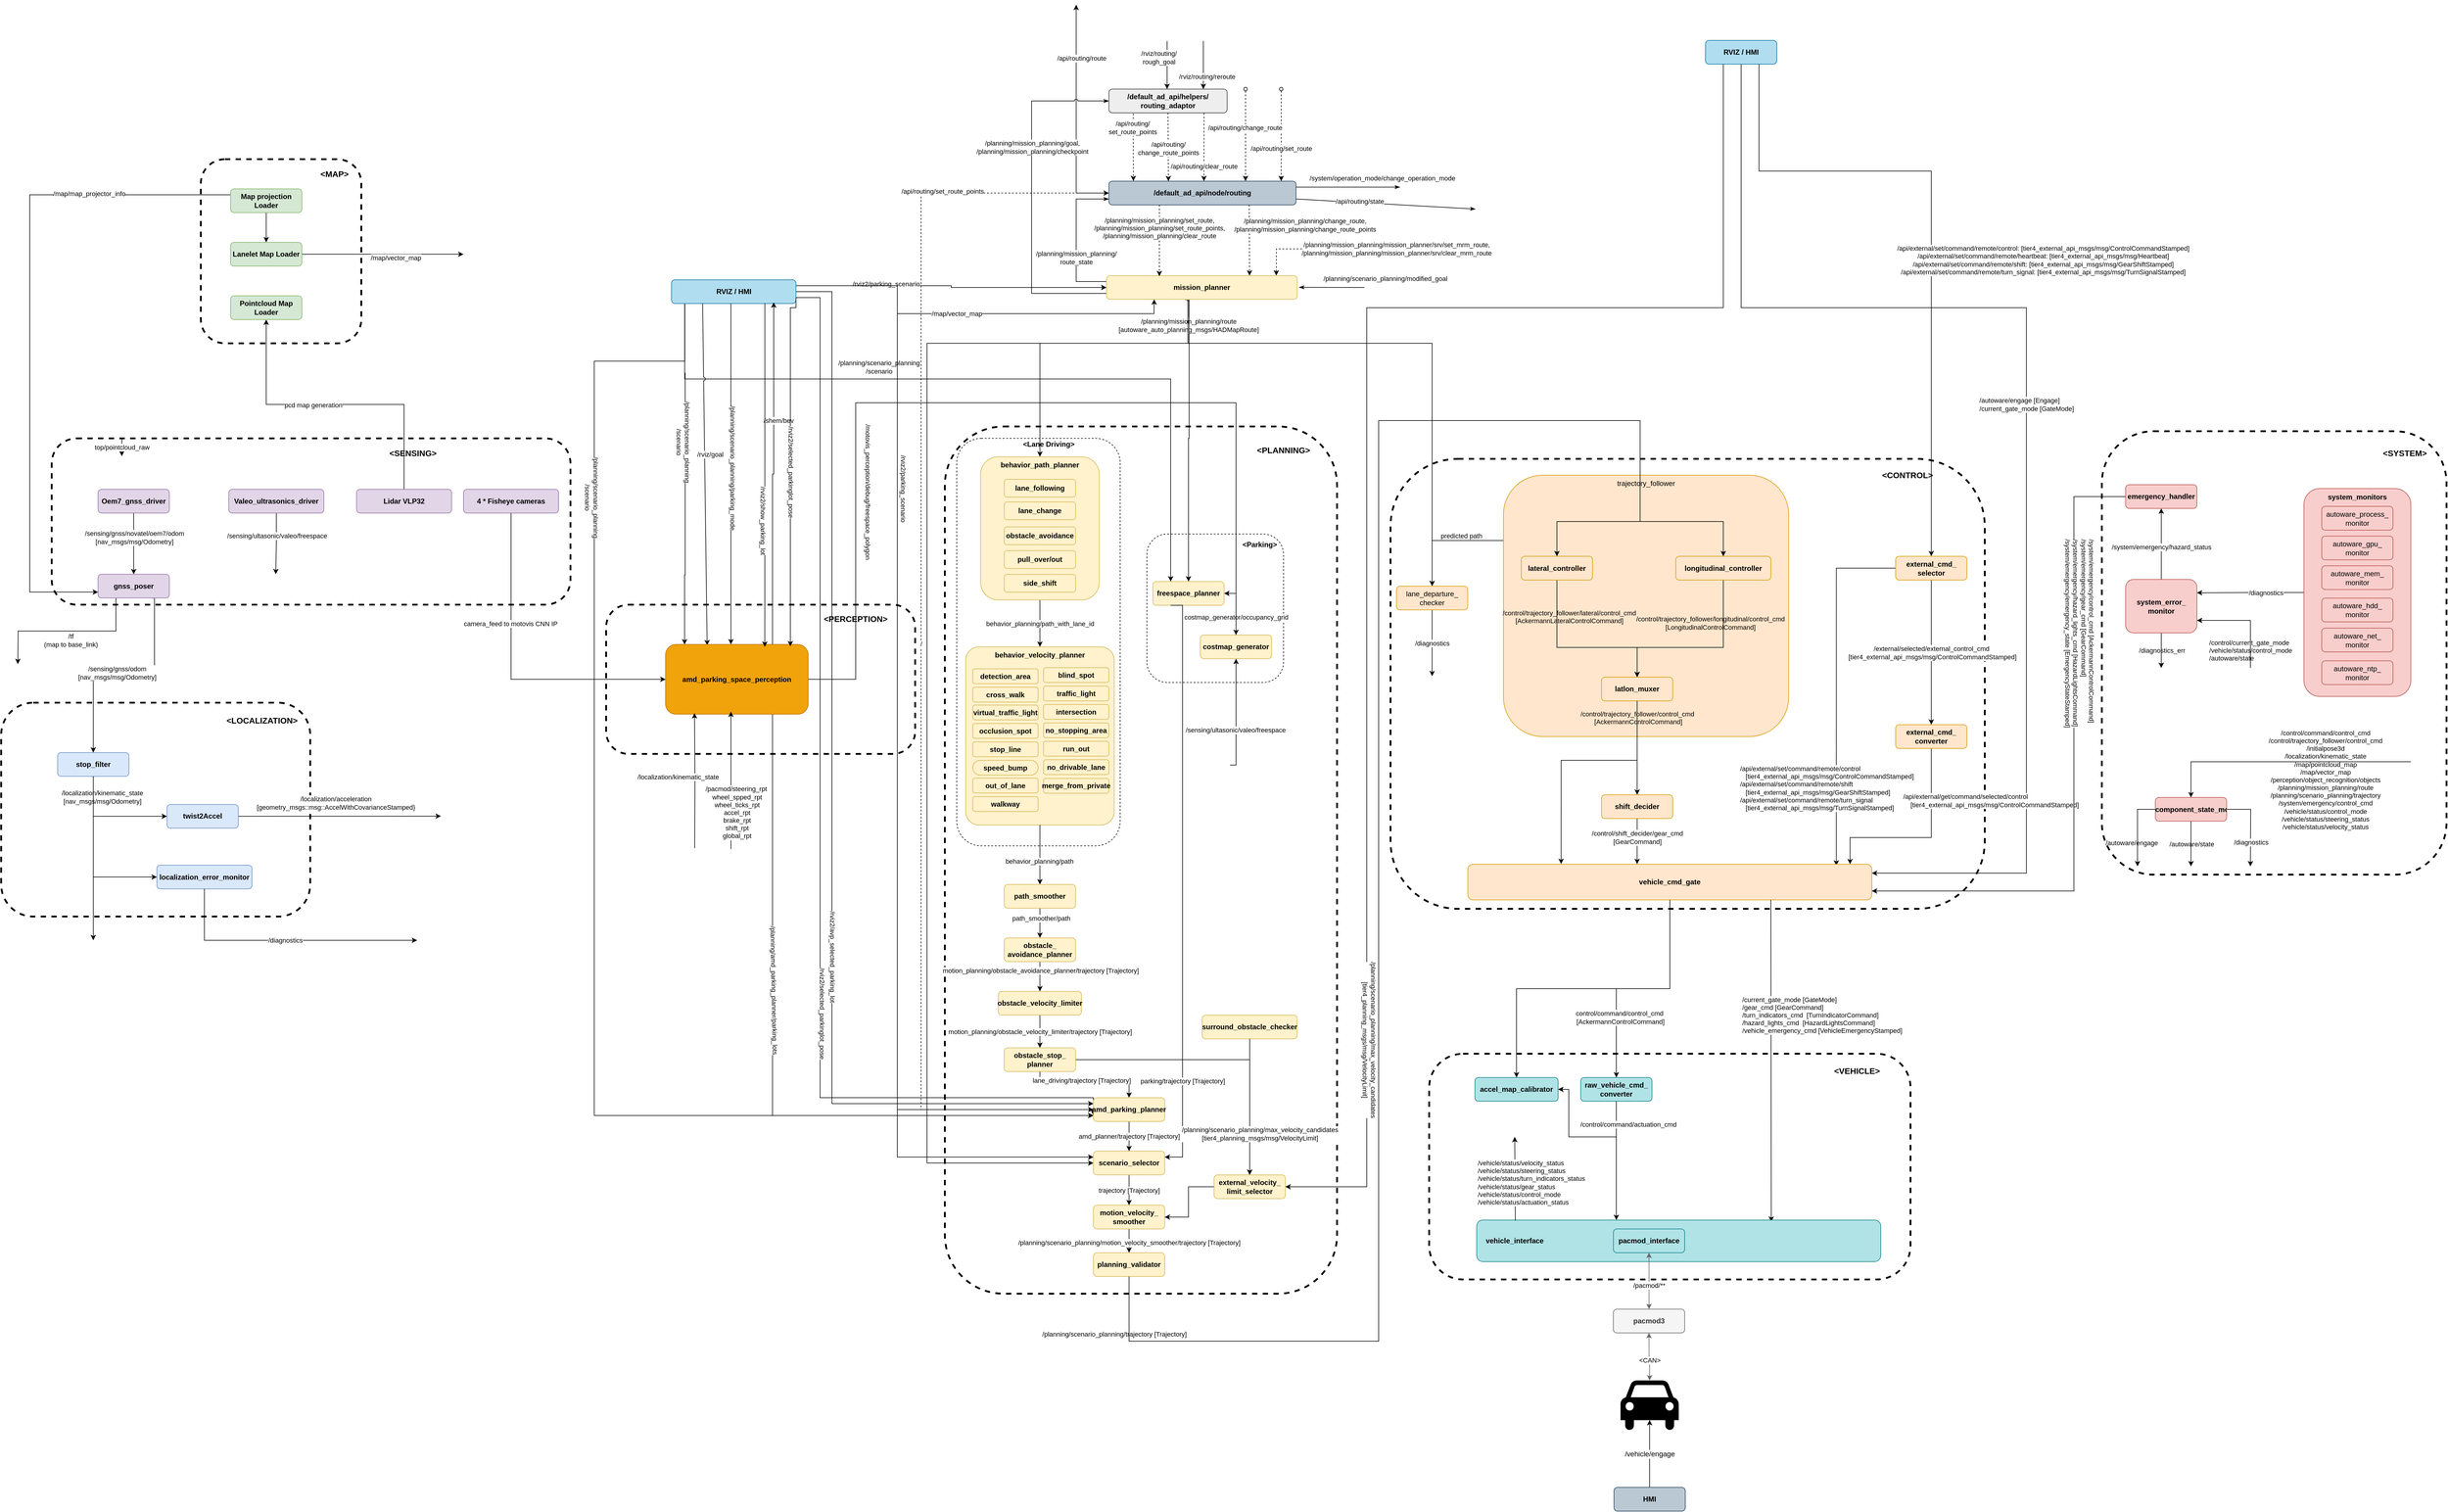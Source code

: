 <mxfile version="26.0.11">
  <diagram id="D92_dH6H-56m5Iklp3J5" name="Page-1">
    <mxGraphModel dx="4174" dy="3126" grid="1" gridSize="10" guides="1" tooltips="1" connect="1" arrows="1" fold="1" page="1" pageScale="1" pageWidth="850" pageHeight="1100" math="0" shadow="0">
      <root>
        <mxCell id="0" />
        <mxCell id="1" parent="0" />
        <mxCell id="T4uXMFoD5u3B1nQVuzlc-6" value="top/velodyne_packets" style="edgeStyle=elbowEdgeStyle;rounded=0;comic=0;jumpStyle=arc;orthogonalLoop=1;jettySize=auto;elbow=vertical;html=1;exitX=0.5;exitY=1;exitDx=0;exitDy=0;entryX=0.5;entryY=0;entryDx=0;entryDy=0;startArrow=none;startFill=0;endArrow=classic;endFill=1;" parent="1" edge="1">
          <mxGeometry relative="1" as="geometry">
            <mxPoint x="-1830" y="-680.0" as="sourcePoint" />
          </mxGeometry>
        </mxCell>
        <mxCell id="PhnyhUWuh0wzEa-d3fqf-35" value="" style="edgeStyle=orthogonalEdgeStyle;rounded=0;orthogonalLoop=1;jettySize=auto;html=1;" parent="1" edge="1">
          <mxGeometry relative="1" as="geometry">
            <mxPoint x="-1830" y="-420.0" as="targetPoint" />
          </mxGeometry>
        </mxCell>
        <mxCell id="T4uXMFoD5u3B1nQVuzlc-17" value="lidar/*/velodyne_packets" style="edgeStyle=elbowEdgeStyle;rounded=0;comic=0;jumpStyle=arc;orthogonalLoop=1;jettySize=auto;elbow=vertical;html=1;exitX=0.5;exitY=1;exitDx=0;exitDy=0;entryX=0.5;entryY=0;entryDx=0;entryDy=0;startArrow=none;startFill=0;endArrow=classic;endFill=1;" parent="1" edge="1">
          <mxGeometry relative="1" as="geometry">
            <mxPoint x="-2000" y="-620.0" as="targetPoint" />
          </mxGeometry>
        </mxCell>
        <mxCell id="T4uXMFoD5u3B1nQVuzlc-19" value="&lt;span style=&quot;color: rgb(0 , 0 , 0) ; font-family: &amp;#34;helvetica&amp;#34; ; font-size: 11px ; font-style: normal ; font-weight: 400 ; letter-spacing: normal ; text-align: center ; text-indent: 0px ; text-transform: none ; word-spacing: 0px ; background-color: rgb(255 , 255 , 255) ; display: inline ; float: none&quot;&gt;*/rectified/pointcloud&lt;/span&gt;" style="edgeStyle=elbowEdgeStyle;rounded=0;comic=0;jumpStyle=arc;orthogonalLoop=1;jettySize=auto;elbow=vertical;html=1;exitX=0.5;exitY=1;exitDx=0;exitDy=0;entryX=0.5;entryY=0;entryDx=0;entryDy=0;startArrow=none;startFill=0;endArrow=classic;endFill=1;" parent="1" edge="1">
          <mxGeometry relative="1" as="geometry">
            <mxPoint x="-2000" y="-380.0" as="sourcePoint" />
          </mxGeometry>
        </mxCell>
        <mxCell id="T4uXMFoD5u3B1nQVuzlc-21" value="&lt;span style=&quot;color: rgb(0 , 0 , 0) ; font-family: &amp;#34;helvetica&amp;#34; ; font-size: 11px ; font-style: normal ; font-weight: 400 ; letter-spacing: normal ; text-align: center ; text-indent: 0px ; text-transform: none ; word-spacing: 0px ; background-color: rgb(255 , 255 , 255) ; display: inline ; float: none&quot;&gt;*/pointcloud_raw&lt;/span&gt;" style="edgeStyle=elbowEdgeStyle;rounded=0;comic=0;jumpStyle=arc;orthogonalLoop=1;jettySize=auto;elbow=vertical;html=1;exitX=0.5;exitY=1;exitDx=0;exitDy=0;entryX=0.5;entryY=0;entryDx=0;entryDy=0;startArrow=none;startFill=0;endArrow=classic;endFill=1;" parent="1" edge="1">
          <mxGeometry relative="1" as="geometry">
            <mxPoint x="-2000" y="-550.0" as="targetPoint" />
          </mxGeometry>
        </mxCell>
        <mxCell id="T4uXMFoD5u3B1nQVuzlc-23" value="&lt;span style=&quot;color: rgb(0 , 0 , 0) ; font-family: &amp;#34;helvetica&amp;#34; ; font-size: 11px ; font-style: normal ; font-weight: 400 ; letter-spacing: normal ; text-align: center ; text-indent: 0px ; text-transform: none ; word-spacing: 0px ; background-color: rgb(255 , 255 , 255) ; display: inline ; float: none&quot;&gt;*/self_cropped/pointcloud&lt;/span&gt;" style="edgeStyle=elbowEdgeStyle;rounded=0;comic=0;jumpStyle=arc;orthogonalLoop=1;jettySize=auto;elbow=vertical;html=1;exitX=0.5;exitY=1;exitDx=0;exitDy=0;entryX=0.5;entryY=0;entryDx=0;entryDy=0;startArrow=none;startFill=0;endArrow=classic;endFill=1;" parent="1" edge="1">
          <mxGeometry relative="1" as="geometry">
            <mxPoint x="-2000" y="-480.0" as="targetPoint" />
          </mxGeometry>
        </mxCell>
        <mxCell id="T4uXMFoD5u3B1nQVuzlc-25" value="&lt;span style=&quot;color: rgb(0 , 0 , 0) ; font-family: &amp;#34;helvetica&amp;#34; ; font-size: 11px ; font-style: normal ; font-weight: 400 ; letter-spacing: normal ; text-align: center ; text-indent: 0px ; text-transform: none ; word-spacing: 0px ; background-color: rgb(255 , 255 , 255) ; display: inline ; float: none&quot;&gt;*/mirror_cropped/pointcloud&lt;/span&gt;" style="edgeStyle=elbowEdgeStyle;rounded=0;comic=0;jumpStyle=arc;orthogonalLoop=1;jettySize=auto;elbow=vertical;html=1;exitX=0.5;exitY=1;exitDx=0;exitDy=0;entryX=0.5;entryY=0;entryDx=0;entryDy=0;startArrow=none;startFill=0;endArrow=classic;endFill=1;" parent="1" edge="1">
          <mxGeometry relative="1" as="geometry">
            <mxPoint x="-2000" y="-410.0" as="targetPoint" />
          </mxGeometry>
        </mxCell>
        <mxCell id="T4uXMFoD5u3B1nQVuzlc-30" style="edgeStyle=elbowEdgeStyle;rounded=0;comic=0;jumpStyle=arc;orthogonalLoop=1;jettySize=auto;elbow=vertical;html=1;entryX=0.5;entryY=0;entryDx=0;entryDy=0;startArrow=none;startFill=0;endArrow=classic;endFill=1;" parent="1" edge="1">
          <mxGeometry relative="1" as="geometry">
            <mxPoint x="-2000" y="-310.0" as="sourcePoint" />
          </mxGeometry>
        </mxCell>
        <mxCell id="dgDgLwtVGSBD31zoPSUn-20" style="edgeStyle=orthogonalEdgeStyle;rounded=0;orthogonalLoop=1;jettySize=auto;html=1;exitX=0.5;exitY=1;exitDx=0;exitDy=0;entryX=0.5;entryY=0;entryDx=0;entryDy=0;fontSize=12;fontColor=#000000;" parent="1" edge="1">
          <mxGeometry relative="1" as="geometry">
            <mxPoint x="-1620" y="-690" as="sourcePoint" />
          </mxGeometry>
        </mxCell>
        <mxCell id="CavwSXmpKCnvgIxQiqFj-243" style="edgeStyle=orthogonalEdgeStyle;rounded=0;orthogonalLoop=1;jettySize=auto;html=1;exitX=0.432;exitY=1.05;exitDx=0;exitDy=0;entryX=0.5;entryY=0;entryDx=0;entryDy=0;exitPerimeter=0;" parent="1" source="CavwSXmpKCnvgIxQiqFj-354" target="CavwSXmpKCnvgIxQiqFj-439" edge="1">
          <mxGeometry relative="1" as="geometry">
            <Array as="points">
              <mxPoint x="-169" y="-740" />
              <mxPoint x="-420" y="-740" />
            </Array>
          </mxGeometry>
        </mxCell>
        <mxCell id="CavwSXmpKCnvgIxQiqFj-244" value="" style="rounded=1;whiteSpace=wrap;html=1;dashed=1;fillColor=none;strokeWidth=3;comic=0;" parent="1" vertex="1">
          <mxGeometry x="-580" y="-600" width="660" height="1460" as="geometry" />
        </mxCell>
        <mxCell id="CavwSXmpKCnvgIxQiqFj-245" value="" style="rounded=1;whiteSpace=wrap;html=1;dashed=1;fillColor=none;strokeWidth=3;comic=0;" parent="1" vertex="1">
          <mxGeometry x="-2083" y="-580" width="873" height="280" as="geometry" />
        </mxCell>
        <mxCell id="CavwSXmpKCnvgIxQiqFj-246" value="" style="rounded=1;whiteSpace=wrap;html=1;dashed=1;fillColor=none;strokeWidth=3;comic=0;" parent="1" vertex="1">
          <mxGeometry x="-2168" y="-135" width="520" height="360" as="geometry" />
        </mxCell>
        <mxCell id="CavwSXmpKCnvgIxQiqFj-247" value="" style="rounded=1;whiteSpace=wrap;html=1;dashed=1;fillColor=none;strokeWidth=3;comic=0;" parent="1" vertex="1">
          <mxGeometry x="1367" y="-592" width="580" height="746.5" as="geometry" />
        </mxCell>
        <mxCell id="CavwSXmpKCnvgIxQiqFj-248" value="" style="rounded=1;whiteSpace=wrap;html=1;dashed=1;fillColor=none;strokeWidth=3;comic=0;" parent="1" vertex="1">
          <mxGeometry x="235" y="456" width="810" height="380" as="geometry" />
        </mxCell>
        <mxCell id="CavwSXmpKCnvgIxQiqFj-249" value="" style="rounded=1;whiteSpace=wrap;html=1;dashed=1;fillColor=none;strokeWidth=3;comic=0;" parent="1" vertex="1">
          <mxGeometry x="170" y="-545.5" width="1000" height="757.5" as="geometry" />
        </mxCell>
        <mxCell id="CavwSXmpKCnvgIxQiqFj-250" value="" style="rounded=1;whiteSpace=wrap;html=1;dashed=1;fillColor=none;strokeWidth=1;comic=0;" parent="1" vertex="1">
          <mxGeometry x="-240" y="-419" width="230" height="250" as="geometry" />
        </mxCell>
        <mxCell id="CavwSXmpKCnvgIxQiqFj-251" style="edgeStyle=orthogonalEdgeStyle;rounded=0;orthogonalLoop=1;jettySize=auto;html=1;exitX=0;exitY=0.25;exitDx=0;exitDy=0;entryX=0.5;entryY=0;entryDx=0;entryDy=0;" parent="1" source="CavwSXmpKCnvgIxQiqFj-253" target="CavwSXmpKCnvgIxQiqFj-473" edge="1">
          <mxGeometry relative="1" as="geometry">
            <Array as="points">
              <mxPoint x="240" y="-408" />
            </Array>
          </mxGeometry>
        </mxCell>
        <mxCell id="CavwSXmpKCnvgIxQiqFj-252" value="predicted path" style="edgeLabel;html=1;align=center;verticalAlign=middle;resizable=0;points=[];" parent="CavwSXmpKCnvgIxQiqFj-251" vertex="1" connectable="0">
          <mxGeometry x="-0.117" y="6" relative="1" as="geometry">
            <mxPoint x="16" y="-14" as="offset" />
          </mxGeometry>
        </mxCell>
        <mxCell id="CavwSXmpKCnvgIxQiqFj-253" value="trajectory_follower" style="rounded=1;whiteSpace=wrap;html=1;fillColor=#ffe6cc;strokeColor=#d79b00;verticalAlign=top;" parent="1" vertex="1">
          <mxGeometry x="360" y="-518" width="480" height="440" as="geometry" />
        </mxCell>
        <mxCell id="CavwSXmpKCnvgIxQiqFj-254" value="top/pointcloud_raw" style="edgeStyle=elbowEdgeStyle;rounded=0;comic=0;jumpStyle=arc;orthogonalLoop=1;jettySize=auto;elbow=vertical;html=1;exitX=0.5;exitY=1;exitDx=0;exitDy=0;entryX=0.5;entryY=0;entryDx=0;entryDy=0;startArrow=none;startFill=0;endArrow=classic;endFill=1;" parent="1" edge="1">
          <mxGeometry relative="1" as="geometry">
            <mxPoint x="-1965" y="-550" as="targetPoint" />
            <mxPoint x="-1965" y="-580.0" as="sourcePoint" />
          </mxGeometry>
        </mxCell>
        <mxCell id="CavwSXmpKCnvgIxQiqFj-255" style="edgeStyle=orthogonalEdgeStyle;rounded=0;orthogonalLoop=1;jettySize=auto;html=1;exitX=0.5;exitY=1;exitDx=0;exitDy=0;entryX=0.5;entryY=0;entryDx=0;entryDy=0;" parent="1" source="CavwSXmpKCnvgIxQiqFj-257" target="CavwSXmpKCnvgIxQiqFj-342" edge="1">
          <mxGeometry relative="1" as="geometry" />
        </mxCell>
        <mxCell id="CavwSXmpKCnvgIxQiqFj-256" value="/sensing/gnss/novatel/oem7/odom&lt;br style=&quot;border-color: var(--border-color);&quot;&gt;[nav_msgs/msg/Odometry]" style="edgeLabel;html=1;align=center;verticalAlign=middle;resizable=0;points=[];" parent="CavwSXmpKCnvgIxQiqFj-255" vertex="1" connectable="0">
          <mxGeometry x="-0.214" y="1" relative="1" as="geometry">
            <mxPoint as="offset" />
          </mxGeometry>
        </mxCell>
        <object label="&lt;b&gt;Oem7_gnss_driver&lt;/b&gt;" desc="MGRS座標系への変換" tooltip="gnssのdriverです" id="CavwSXmpKCnvgIxQiqFj-257">
          <mxCell style="rounded=1;whiteSpace=wrap;html=1;comic=0;strokeColor=#9673a6;fillColor=#e1d5e7;sketch=0;" parent="1" vertex="1">
            <mxGeometry x="-2005" y="-494.25" width="120" height="40" as="geometry" />
          </mxCell>
        </object>
        <mxCell id="CavwSXmpKCnvgIxQiqFj-258" value="/tf&lt;br&gt;(map to base_link)" style="edgeStyle=orthogonalEdgeStyle;rounded=0;comic=0;jumpStyle=arc;orthogonalLoop=1;jettySize=auto;html=1;startArrow=none;startFill=0;endArrow=classic;endFill=1;exitX=0.25;exitY=1;exitDx=0;exitDy=0;" parent="1" source="CavwSXmpKCnvgIxQiqFj-342" edge="1">
          <mxGeometry x="-0.052" y="16" relative="1" as="geometry">
            <mxPoint x="-2140" y="-200" as="targetPoint" />
            <mxPoint x="-1955" y="-561" as="sourcePoint" />
            <Array as="points" />
            <mxPoint x="-1" as="offset" />
          </mxGeometry>
        </mxCell>
        <mxCell id="CavwSXmpKCnvgIxQiqFj-259" value="/localization/kinematic_state&lt;br&gt;[nav_msgs/msg/Odometry]" style="edgeStyle=orthogonalEdgeStyle;rounded=0;orthogonalLoop=1;jettySize=auto;html=1;exitX=0.5;exitY=1;exitDx=0;exitDy=0;comic=0;" parent="1" source="CavwSXmpKCnvgIxQiqFj-261" edge="1">
          <mxGeometry x="-0.75" y="15" relative="1" as="geometry">
            <mxPoint x="-2013" y="265" as="targetPoint" />
            <Array as="points">
              <mxPoint x="-2013" y="25" />
            </Array>
            <mxPoint as="offset" />
          </mxGeometry>
        </mxCell>
        <mxCell id="CavwSXmpKCnvgIxQiqFj-260" style="edgeStyle=orthogonalEdgeStyle;rounded=0;orthogonalLoop=1;jettySize=auto;html=1;exitX=0.5;exitY=1;exitDx=0;exitDy=0;entryX=0;entryY=0.5;entryDx=0;entryDy=0;" parent="1" source="CavwSXmpKCnvgIxQiqFj-261" target="CavwSXmpKCnvgIxQiqFj-262" edge="1">
          <mxGeometry relative="1" as="geometry">
            <Array as="points">
              <mxPoint x="-2013" y="159" />
            </Array>
          </mxGeometry>
        </mxCell>
        <UserObject label="&lt;b&gt;stop_filter&lt;/b&gt;" tooltip="Overwrite vx=0 and wz=0 when the vehicle wheel speed is zero to indicate the stop condition." link="https://github.com/autowarefoundation/autoware.universe/tree/main/localization/stop_filter#stop_filter" linkTarget="_blank" id="CavwSXmpKCnvgIxQiqFj-261">
          <mxCell style="rounded=1;whiteSpace=wrap;html=1;comic=0;fillColor=#dae8fc;strokeColor=#6c8ebf;sketch=0;" parent="1" vertex="1">
            <mxGeometry x="-2073" y="-51" width="120" height="40" as="geometry" />
          </mxCell>
        </UserObject>
        <UserObject label="&lt;b&gt;localization_error_monitor&lt;/b&gt;" tooltip="" link="https://github.com/autowarefoundation/autoware.universe/tree/main/localization/localization_error_monitor#localization_error_monitor" linkTarget="_blank" id="CavwSXmpKCnvgIxQiqFj-262">
          <mxCell style="rounded=1;whiteSpace=wrap;html=1;comic=0;fillColor=#dae8fc;strokeColor=#6c8ebf;sketch=0;" parent="1" vertex="1">
            <mxGeometry x="-1906" y="138.5" width="160" height="40" as="geometry" />
          </mxCell>
        </UserObject>
        <mxCell id="CavwSXmpKCnvgIxQiqFj-263" value="/diagnostics" style="edgeStyle=orthogonalEdgeStyle;rounded=0;orthogonalLoop=1;jettySize=auto;html=1;exitX=0.5;exitY=1;exitDx=0;exitDy=0;comic=0;" parent="1" source="CavwSXmpKCnvgIxQiqFj-262" edge="1">
          <mxGeometry relative="1" as="geometry">
            <mxPoint x="-1468" y="265" as="targetPoint" />
            <mxPoint x="-2016" y="385" as="sourcePoint" />
            <mxPoint as="offset" />
            <Array as="points">
              <mxPoint x="-1708" y="265" />
              <mxPoint x="-1468" y="265" />
            </Array>
          </mxGeometry>
        </mxCell>
        <mxCell id="CavwSXmpKCnvgIxQiqFj-264" value="/sensing/gnss/odom&lt;br&gt;[nav_msgs/msg/Odometry]" style="edgeStyle=orthogonalEdgeStyle;rounded=0;comic=0;jumpStyle=arc;orthogonalLoop=1;jettySize=auto;html=1;startArrow=none;startFill=0;endArrow=classic;endFill=1;entryX=0.5;entryY=0;entryDx=0;entryDy=0;exitX=0.75;exitY=1;exitDx=0;exitDy=0;" parent="1" source="CavwSXmpKCnvgIxQiqFj-342" target="CavwSXmpKCnvgIxQiqFj-261" edge="1">
          <mxGeometry x="0.027" y="5" relative="1" as="geometry">
            <mxPoint x="-1825" y="-141" as="targetPoint" />
            <mxPoint x="-1915" y="-571" as="sourcePoint" />
            <Array as="points">
              <mxPoint x="-1910" y="-311" />
              <mxPoint x="-1910" y="-190" />
              <mxPoint x="-2013" y="-190" />
            </Array>
            <mxPoint as="offset" />
          </mxGeometry>
        </mxCell>
        <mxCell id="CavwSXmpKCnvgIxQiqFj-265" value="&lt;b&gt;&amp;lt;Parking&amp;gt;&lt;/b&gt;" style="text;html=1;strokeColor=none;fillColor=none;align=center;verticalAlign=middle;whiteSpace=wrap;rounded=0;dashed=1;comic=0;" parent="1" vertex="1">
          <mxGeometry x="-90" y="-411" width="80" height="20" as="geometry" />
        </mxCell>
        <UserObject label="&lt;b&gt;costmap_generator&lt;/b&gt;" tooltip="障害物点群や地図の走行可能エリアの情報から、駐車プランナー用のコストマップを生成する。" link="https://github.com/autowarefoundation/autoware.universe/tree/main/planning/costmap_generator#costmap_generator" linkTarget="_blank" id="CavwSXmpKCnvgIxQiqFj-266">
          <mxCell style="rounded=1;whiteSpace=wrap;html=1;comic=0;fillColor=#fff2cc;strokeColor=#d6b656;sketch=0;shadow=0;" parent="1" vertex="1">
            <mxGeometry x="-150" y="-249" width="120" height="40" as="geometry" />
          </mxCell>
        </UserObject>
        <mxCell id="CavwSXmpKCnvgIxQiqFj-267" value="/planning/mission_planning/route&lt;br&gt;[autoware_auto_planning_msgs/HADMapRoute]" style="edgeStyle=orthogonalEdgeStyle;rounded=0;comic=0;orthogonalLoop=1;jettySize=auto;html=1;entryX=0.5;entryY=0;entryDx=0;entryDy=0;startArrow=none;startFill=0;jumpStyle=none;" parent="1" source="CavwSXmpKCnvgIxQiqFj-354" target="CavwSXmpKCnvgIxQiqFj-268" edge="1">
          <mxGeometry x="-0.815" y="-1" relative="1" as="geometry">
            <Array as="points">
              <mxPoint x="-169" y="-580" />
              <mxPoint x="-170" y="-580" />
            </Array>
            <mxPoint as="offset" />
            <mxPoint x="-170" y="-730" as="sourcePoint" />
          </mxGeometry>
        </mxCell>
        <UserObject label="&lt;b&gt;freespace_planner&lt;/b&gt;" tooltip="コストマップとゴールから、自車の走行ルートを計算する。いまはHA*を使ってる。" link="https://github.com/autowarefoundation/autoware.universe/tree/main/planning/freespace_planner#the-freespace_planner" linkTarget="_blank" id="CavwSXmpKCnvgIxQiqFj-268">
          <mxCell style="rounded=1;whiteSpace=wrap;html=1;comic=0;fillColor=#fff2cc;strokeColor=#d6b656;sketch=0;shadow=0;" parent="1" vertex="1">
            <mxGeometry x="-230" y="-339" width="120" height="40" as="geometry" />
          </mxCell>
        </UserObject>
        <mxCell id="CavwSXmpKCnvgIxQiqFj-269" value="costmap_generator/occupancy_grid" style="edgeStyle=orthogonalEdgeStyle;rounded=0;comic=0;orthogonalLoop=1;jettySize=auto;html=1;startArrow=none;startFill=0;orthogonal=1;entryX=1;entryY=0.5;entryDx=0;entryDy=0;exitX=0.5;exitY=0;exitDx=0;exitDy=0;" parent="1" source="CavwSXmpKCnvgIxQiqFj-266" target="CavwSXmpKCnvgIxQiqFj-268" edge="1">
          <mxGeometry x="-0.333" relative="1" as="geometry">
            <mxPoint x="-120" y="-244" as="sourcePoint" />
            <mxPoint as="offset" />
          </mxGeometry>
        </mxCell>
        <mxCell id="CavwSXmpKCnvgIxQiqFj-270" value="&lt;span style=&quot;color: rgb(0, 0, 0); font-family: helvetica; font-size: 11px; font-style: normal; font-weight: 400; letter-spacing: normal; text-align: center; text-indent: 0px; text-transform: none; word-spacing: 0px; background-color: rgb(255, 255, 255); display: inline; float: none;&quot;&gt;parking/trajectory [Trajectory]&lt;/span&gt;" style="edgeStyle=orthogonalEdgeStyle;rounded=0;orthogonalLoop=1;jettySize=auto;html=1;entryX=1;entryY=0.25;entryDx=0;entryDy=0;" parent="1" target="CavwSXmpKCnvgIxQiqFj-432" edge="1">
          <mxGeometry x="0.676" relative="1" as="geometry">
            <mxPoint x="-170" y="-89" as="targetPoint" />
            <Array as="points">
              <mxPoint x="-180" y="-299" />
              <mxPoint x="-180" y="630" />
            </Array>
            <mxPoint as="offset" />
            <mxPoint x="-200" y="-299" as="sourcePoint" />
          </mxGeometry>
        </mxCell>
        <mxCell id="CavwSXmpKCnvgIxQiqFj-271" value="/diagnostics" style="edgeStyle=orthogonalEdgeStyle;rounded=0;orthogonalLoop=1;jettySize=auto;html=1;entryX=1;entryY=0.25;entryDx=0;entryDy=0;comic=0;" parent="1" source="CavwSXmpKCnvgIxQiqFj-309" target="CavwSXmpKCnvgIxQiqFj-317" edge="1">
          <mxGeometry x="-0.289" relative="1" as="geometry">
            <mxPoint as="offset" />
          </mxGeometry>
        </mxCell>
        <mxCell id="CavwSXmpKCnvgIxQiqFj-272" value="&lt;div style=&quot;text-align: left&quot;&gt;/autoware/engage&amp;nbsp;[Engage]&lt;/div&gt;&lt;div style=&quot;text-align: left&quot;&gt;/current_gate_mode [GateMode]&lt;/div&gt;" style="edgeStyle=orthogonalEdgeStyle;rounded=0;comic=0;sketch=0;jumpStyle=arc;orthogonalLoop=1;jettySize=auto;html=1;exitX=1;exitY=0.25;exitDx=0;exitDy=0;endArrow=none;endFill=0;startArrow=classic;startFill=1;entryX=0.5;entryY=1;entryDx=0;entryDy=0;" parent="1" source="CavwSXmpKCnvgIxQiqFj-293" target="CavwSXmpKCnvgIxQiqFj-327" edge="1">
          <mxGeometry x="-0.001" relative="1" as="geometry">
            <mxPoint x="700" y="485" as="targetPoint" />
            <mxPoint y="1" as="offset" />
            <Array as="points">
              <mxPoint x="1240" y="152" />
              <mxPoint x="1240" y="-800" />
              <mxPoint x="760" y="-800" />
            </Array>
          </mxGeometry>
        </mxCell>
        <mxCell id="CavwSXmpKCnvgIxQiqFj-273" style="edgeStyle=orthogonalEdgeStyle;rounded=0;orthogonalLoop=1;jettySize=auto;html=1;entryX=0.5;entryY=0;entryDx=0;entryDy=0;exitX=0.75;exitY=1;exitDx=0;exitDy=0;" parent="1" source="CavwSXmpKCnvgIxQiqFj-327" target="CavwSXmpKCnvgIxQiqFj-300" edge="1">
          <mxGeometry relative="1" as="geometry">
            <mxPoint x="700" y="-150" as="sourcePoint" />
            <Array as="points">
              <mxPoint x="790" y="-1030" />
              <mxPoint x="1080" y="-1030" />
            </Array>
          </mxGeometry>
        </mxCell>
        <mxCell id="CavwSXmpKCnvgIxQiqFj-274" value="&lt;span style=&quot;text-align: left&quot;&gt;/api/external/set/command/remote/control: [tier4_external_api_msgs/msg/ControlCommandStamped]&lt;/span&gt;&lt;br style=&quot;text-align: left&quot;&gt;&lt;span style=&quot;text-align: left&quot;&gt;/api/external/set/command/remote/heartbeat: [tier4_external_api_msgs/msg/Heartbeat]&lt;/span&gt;&lt;br style=&quot;text-align: left&quot;&gt;&lt;span style=&quot;text-align: left&quot;&gt;/api/external/set/command/remote/shift: [tier4_external_api_msgs/msg/GearShiftStamped]&lt;/span&gt;&lt;br style=&quot;text-align: left&quot;&gt;&lt;span style=&quot;text-align: left&quot;&gt;/api/external/set/command/remote/turn_signal: [tier4_external_api_msgs/msg/TurnSignalStamped]&lt;/span&gt;" style="edgeLabel;html=1;align=center;verticalAlign=middle;resizable=0;points=[];fontSize=11;fontColor=default;rotation=0;" parent="CavwSXmpKCnvgIxQiqFj-273" vertex="1" connectable="0">
          <mxGeometry x="-0.257" y="-1" relative="1" as="geometry">
            <mxPoint x="242" y="149" as="offset" />
          </mxGeometry>
        </mxCell>
        <mxCell id="CavwSXmpKCnvgIxQiqFj-275" style="edgeStyle=orthogonalEdgeStyle;rounded=0;orthogonalLoop=1;jettySize=auto;html=1;exitX=0.5;exitY=1;exitDx=0;exitDy=0;entryX=0.5;entryY=0;entryDx=0;entryDy=0;labelBackgroundColor=none;fontColor=default;" parent="1" source="CavwSXmpKCnvgIxQiqFj-286" target="CavwSXmpKCnvgIxQiqFj-297" edge="1">
          <mxGeometry relative="1" as="geometry" />
        </mxCell>
        <mxCell id="CavwSXmpKCnvgIxQiqFj-276" value="&lt;b&gt;accel_map_calibrator&lt;/b&gt;" style="rounded=1;whiteSpace=wrap;html=1;fillColor=#b0e3e6;strokeColor=#0e8088;" parent="1" vertex="1">
          <mxGeometry x="312" y="496" width="140" height="40" as="geometry" />
        </mxCell>
        <mxCell id="CavwSXmpKCnvgIxQiqFj-277" style="edgeStyle=orthogonalEdgeStyle;rounded=0;orthogonalLoop=1;jettySize=auto;html=1;entryX=1;entryY=0.5;entryDx=0;entryDy=0;labelBackgroundColor=none;fontColor=default;exitX=0.5;exitY=1;exitDx=0;exitDy=0;" parent="1" source="CavwSXmpKCnvgIxQiqFj-303" target="CavwSXmpKCnvgIxQiqFj-276" edge="1">
          <mxGeometry relative="1" as="geometry">
            <Array as="points">
              <mxPoint x="550" y="596" />
              <mxPoint x="470" y="596" />
              <mxPoint x="470" y="516" />
            </Array>
          </mxGeometry>
        </mxCell>
        <mxCell id="CavwSXmpKCnvgIxQiqFj-278" style="edgeStyle=orthogonalEdgeStyle;rounded=0;orthogonalLoop=1;jettySize=auto;html=1;entryX=0.912;entryY=0.039;entryDx=0;entryDy=0;entryPerimeter=0;labelBackgroundColor=default;fontColor=default;" parent="1" source="CavwSXmpKCnvgIxQiqFj-300" target="CavwSXmpKCnvgIxQiqFj-293" edge="1">
          <mxGeometry relative="1" as="geometry">
            <Array as="points">
              <mxPoint x="920" y="-361" />
            </Array>
          </mxGeometry>
        </mxCell>
        <mxCell id="CavwSXmpKCnvgIxQiqFj-279" value="&lt;div style=&quot;text-align: left&quot;&gt;&lt;font style=&quot;font-size: 11px&quot;&gt;/api/external/set/command/remote/control&amp;nbsp;&lt;br&gt;&lt;/font&gt;&lt;/div&gt;&lt;div style=&quot;text-align: left&quot;&gt;&lt;font style=&quot;font-size: 11px&quot;&gt;&amp;nbsp; &amp;nbsp;[tier4_external_api_msgs/msg/ControlCommandStamped]&lt;/font&gt;&lt;/div&gt;&lt;div style=&quot;text-align: left&quot;&gt;&lt;font style=&quot;font-size: 11px&quot;&gt;/api/external/set/command/remote/shift&lt;/font&gt;&lt;/div&gt;&lt;div style=&quot;text-align: left&quot;&gt;&lt;font style=&quot;font-size: 11px&quot;&gt;&amp;nbsp; &amp;nbsp;[tier4_external_api_msgs/msg/GearShiftStamped]&lt;/font&gt;&lt;/div&gt;&lt;div style=&quot;text-align: left&quot;&gt;&lt;font style=&quot;font-size: 11px&quot;&gt;/api/external/set/command/remote/turn_signal&lt;/font&gt;&lt;/div&gt;&lt;div style=&quot;text-align: left&quot;&gt;&lt;font style=&quot;font-size: 11px&quot;&gt;&amp;nbsp; &amp;nbsp;[tier4_external_api_msgs/msg/TurnSignalStamped]&lt;/font&gt;&lt;/div&gt;" style="edgeLabel;html=1;align=center;verticalAlign=middle;resizable=0;points=[];fontColor=default;labelBackgroundColor=#FFFFFF;" parent="CavwSXmpKCnvgIxQiqFj-278" vertex="1" connectable="0">
          <mxGeometry x="0.069" y="3" relative="1" as="geometry">
            <mxPoint x="-19" y="149" as="offset" />
          </mxGeometry>
        </mxCell>
        <mxCell id="CavwSXmpKCnvgIxQiqFj-280" style="edgeStyle=orthogonalEdgeStyle;rounded=0;orthogonalLoop=1;jettySize=auto;html=1;labelBackgroundColor=default;fontColor=default;entryX=0.946;entryY=-0.002;entryDx=0;entryDy=0;entryPerimeter=0;" parent="1" source="CavwSXmpKCnvgIxQiqFj-298" target="CavwSXmpKCnvgIxQiqFj-293" edge="1">
          <mxGeometry relative="1" as="geometry">
            <mxPoint x="1040" y="132" as="targetPoint" />
            <Array as="points">
              <mxPoint x="1080" y="92" />
              <mxPoint x="943" y="92" />
            </Array>
          </mxGeometry>
        </mxCell>
        <mxCell id="CavwSXmpKCnvgIxQiqFj-281" value="&lt;div style=&quot;text-align: left&quot;&gt;/api/external/get/command/selected/control&lt;/div&gt;&amp;nbsp; &amp;nbsp; [tier4_external_api_msgs/msg/ControlCommandStamped]" style="edgeLabel;html=1;align=center;verticalAlign=middle;resizable=0;points=[];fontColor=default;" parent="CavwSXmpKCnvgIxQiqFj-280" vertex="1" connectable="0">
          <mxGeometry x="0.017" y="6" relative="1" as="geometry">
            <mxPoint x="118" y="-68" as="offset" />
          </mxGeometry>
        </mxCell>
        <mxCell id="CavwSXmpKCnvgIxQiqFj-282" value="/vehicle/engage" style="edgeStyle=orthogonalEdgeStyle;rounded=0;orthogonalLoop=1;jettySize=auto;html=1;exitX=0.5;exitY=0;exitDx=0;exitDy=0;entryX=0.5;entryY=0.775;entryDx=0;entryDy=0;entryPerimeter=0;fontSize=12;fontColor=#000000;" parent="1" source="CavwSXmpKCnvgIxQiqFj-283" target="CavwSXmpKCnvgIxQiqFj-329" edge="1">
          <mxGeometry relative="1" as="geometry" />
        </mxCell>
        <mxCell id="CavwSXmpKCnvgIxQiqFj-283" value="&lt;b&gt;HMI&lt;/b&gt;" style="rounded=1;whiteSpace=wrap;html=1;fillColor=#bac8d3;strokeColor=#23445d;" parent="1" vertex="1">
          <mxGeometry x="546" y="1186" width="120" height="40" as="geometry" />
        </mxCell>
        <mxCell id="CavwSXmpKCnvgIxQiqFj-284" value="&lt;div style=&quot;text-align: left&quot;&gt;&lt;span&gt;/control/current_gate_mode&lt;/span&gt;&lt;/div&gt;&lt;div style=&quot;text-align: left&quot;&gt;&lt;span&gt;/vehicle/status/control_mode&lt;/span&gt;&lt;/div&gt;&lt;div style=&quot;text-align: left&quot;&gt;&lt;span&gt;/autoware/state&lt;/span&gt;&lt;/div&gt;" style="endArrow=classic;html=1;rounded=0;labelBackgroundColor=none;jumpStyle=arc;" parent="1" edge="1">
          <mxGeometry x="-0.652" width="50" height="50" relative="1" as="geometry">
            <mxPoint x="1617" y="-193.5" as="sourcePoint" />
            <mxPoint x="1527" y="-273.5" as="targetPoint" />
            <Array as="points">
              <mxPoint x="1617" y="-273.5" />
            </Array>
            <mxPoint as="offset" />
          </mxGeometry>
        </mxCell>
        <mxCell id="CavwSXmpKCnvgIxQiqFj-285" value="/diagnostics_err" style="edgeStyle=orthogonalEdgeStyle;rounded=0;jumpStyle=arc;orthogonalLoop=1;jettySize=auto;html=1;labelBackgroundColor=none;" parent="1" source="CavwSXmpKCnvgIxQiqFj-317" edge="1">
          <mxGeometry relative="1" as="geometry">
            <mxPoint x="1467" y="-193.5" as="targetPoint" />
          </mxGeometry>
        </mxCell>
        <UserObject label="&lt;b&gt;latlon_muxer&lt;/b&gt;" link="https://github.com/autowarefoundation/autoware.universe/blob/main/control/trajectory_follower_nodes/design/trajectory_follower-design.md#trajectory-follower-nodes" tooltip="縦横を分けて計算された制御コマンドを統合して出力します" linkTarget="_blank" id="CavwSXmpKCnvgIxQiqFj-286">
          <mxCell style="rounded=1;whiteSpace=wrap;html=1;comic=0;fillColor=#ffe6cc;strokeColor=#d79b00;sketch=0;glass=0;shadow=0;" parent="1" vertex="1">
            <mxGeometry x="525" y="-178" width="120" height="40" as="geometry" />
          </mxCell>
        </UserObject>
        <mxCell id="CavwSXmpKCnvgIxQiqFj-287" value="&lt;div&gt;&amp;nbsp;/control/trajectory_follower/lateral/control_cmd&lt;/div&gt;&lt;div&gt;&amp;nbsp;[AckermannLateralControlCommand]&lt;/div&gt;&lt;div&gt;&lt;br&gt;&lt;/div&gt;" style="edgeStyle=orthogonalEdgeStyle;rounded=0;comic=0;orthogonalLoop=1;jettySize=auto;html=1;entryX=0.5;entryY=0;entryDx=0;entryDy=0;labelBackgroundColor=none;" parent="1" source="CavwSXmpKCnvgIxQiqFj-290" target="CavwSXmpKCnvgIxQiqFj-286" edge="1">
          <mxGeometry x="-0.54" y="19" relative="1" as="geometry">
            <Array as="points">
              <mxPoint x="450" y="-228" />
              <mxPoint x="585" y="-228" />
              <mxPoint x="585" y="-195" />
            </Array>
            <mxPoint as="offset" />
          </mxGeometry>
        </mxCell>
        <mxCell id="CavwSXmpKCnvgIxQiqFj-288" value="/control/trajectory_follower/longitudinal/control_cmd&lt;br&gt;[LongitudinalControlCommand]" style="edgeStyle=orthogonalEdgeStyle;rounded=0;comic=0;orthogonalLoop=1;jettySize=auto;html=1;entryX=0.5;entryY=0;entryDx=0;entryDy=0;labelBackgroundColor=none;startArrow=none;exitX=0.5;exitY=1;exitDx=0;exitDy=0;" parent="1" source="CavwSXmpKCnvgIxQiqFj-291" target="CavwSXmpKCnvgIxQiqFj-286" edge="1">
          <mxGeometry x="-0.534" y="-22" relative="1" as="geometry">
            <mxPoint x="780" y="-58" as="targetPoint" />
            <Array as="points">
              <mxPoint x="730" y="-228" />
              <mxPoint x="585" y="-228" />
              <mxPoint x="585" y="-195" />
            </Array>
            <mxPoint as="offset" />
            <mxPoint x="709" y="-168" as="sourcePoint" />
          </mxGeometry>
        </mxCell>
        <mxCell id="CavwSXmpKCnvgIxQiqFj-289" value="&lt;div&gt;/control/trajectory_follower/control_cmd&lt;/div&gt;&lt;div&gt;&amp;nbsp;[AckermannControlCommand]&lt;/div&gt;&lt;div&gt;&lt;br&gt;&lt;/div&gt;" style="edgeStyle=orthogonalEdgeStyle;rounded=0;comic=0;orthogonalLoop=1;jettySize=auto;html=1;entryX=0.231;entryY=-0.007;entryDx=0;entryDy=0;entryPerimeter=0;exitX=0.5;exitY=1;exitDx=0;exitDy=0;fillColor=none;fontColor=default;labelBackgroundColor=none;" parent="1" source="CavwSXmpKCnvgIxQiqFj-286" target="CavwSXmpKCnvgIxQiqFj-293" edge="1">
          <mxGeometry x="-0.825" relative="1" as="geometry">
            <mxPoint x="631" y="2" as="sourcePoint" />
            <mxPoint x="631" y="72" as="targetPoint" />
            <mxPoint as="offset" />
            <Array as="points">
              <mxPoint x="585" y="-38" />
              <mxPoint x="457" y="-38" />
            </Array>
          </mxGeometry>
        </mxCell>
        <UserObject label="&lt;b&gt;lateral_controller&lt;/b&gt;" link="https://github.com/autowarefoundation/autoware.universe/blob/main/control/trajectory_follower_nodes/design/trajectory_follower-design.md#trajectory-follower-nodes" tooltip="経路追従のための目標ステア角とステア角速度を計算します。目標速度と加速度は経路に埋め込まれた値をそのまま出力します。" linkTarget="_blank" id="CavwSXmpKCnvgIxQiqFj-290">
          <mxCell style="rounded=1;whiteSpace=wrap;html=1;comic=0;fillColor=#ffe6cc;strokeColor=#d79b00;sketch=0;glass=0;shadow=0;" parent="1" vertex="1">
            <mxGeometry x="390" y="-381.5" width="120" height="40" as="geometry" />
          </mxCell>
        </UserObject>
        <UserObject label="&lt;b&gt;longitudinal_controller&lt;/b&gt;" link="https://github.com/autowarefoundation/autoware.universe/blob/main/control/trajectory_follower_nodes/design/trajectory_follower-design.md#trajectory-follower-nodes" tooltip="経路の目標速度に沿うための目標加速度を計算します。遅延補正や停止時のブレーキ抜き操作も行います。" linkTarget="_blank" id="CavwSXmpKCnvgIxQiqFj-291">
          <mxCell style="rounded=1;whiteSpace=wrap;html=1;comic=0;fillColor=#ffe6cc;strokeColor=#d79b00;sketch=0;glass=0;shadow=0;" parent="1" vertex="1">
            <mxGeometry x="650" y="-381.5" width="160" height="40" as="geometry" />
          </mxCell>
        </UserObject>
        <mxCell id="CavwSXmpKCnvgIxQiqFj-292" style="edgeStyle=orthogonalEdgeStyle;rounded=0;orthogonalLoop=1;jettySize=auto;html=1;exitX=0.5;exitY=1;exitDx=0;exitDy=0;entryX=0.5;entryY=0;entryDx=0;entryDy=0;" parent="1" source="CavwSXmpKCnvgIxQiqFj-293" target="CavwSXmpKCnvgIxQiqFj-276" edge="1">
          <mxGeometry relative="1" as="geometry" />
        </mxCell>
        <UserObject label="&lt;b&gt;vehicle_cmd_gate&lt;/b&gt;" link="https://github.com/autowarefoundation/autoware.universe/tree/main/control/vehicle_cmd_gate#vehicle_cmd_gate" tooltip="指示モードに応じて、複数のコマンドの中から後段に渡すコマンドを選択します。" linkTarget="_blank" id="CavwSXmpKCnvgIxQiqFj-293">
          <mxCell style="rounded=1;whiteSpace=wrap;html=1;comic=0;fillColor=#ffe6cc;strokeColor=#d79b00;sketch=0;glass=0;shadow=0;" parent="1" vertex="1">
            <mxGeometry x="300" y="137" width="680" height="60" as="geometry" />
          </mxCell>
        </UserObject>
        <mxCell id="CavwSXmpKCnvgIxQiqFj-294" value="" style="edgeStyle=orthogonalEdgeStyle;rounded=0;comic=0;orthogonalLoop=1;jettySize=auto;html=1;entryX=0.5;entryY=0;entryDx=0;entryDy=0;" parent="1" source="CavwSXmpKCnvgIxQiqFj-293" target="CavwSXmpKCnvgIxQiqFj-303" edge="1">
          <mxGeometry relative="1" as="geometry">
            <mxPoint x="550" y="180" as="sourcePoint" />
            <mxPoint x="717" y="785" as="targetPoint" />
            <Array as="points" />
          </mxGeometry>
        </mxCell>
        <mxCell id="CavwSXmpKCnvgIxQiqFj-295" value="control/command/control_cmd&lt;br&gt;&amp;nbsp;[AckermannControlCommand]" style="edgeLabel;html=1;align=center;verticalAlign=middle;resizable=0;points=[];comic=0;" parent="CavwSXmpKCnvgIxQiqFj-294" vertex="1" connectable="0">
          <mxGeometry x="0.711" relative="1" as="geometry">
            <mxPoint x="5" y="-45" as="offset" />
          </mxGeometry>
        </mxCell>
        <mxCell id="CavwSXmpKCnvgIxQiqFj-296" value="/control/shift_decider/gear_cmd&lt;br&gt;[GearCommand]" style="edgeStyle=orthogonalEdgeStyle;rounded=0;comic=0;orthogonalLoop=1;jettySize=auto;html=1;exitX=0.5;exitY=1;exitDx=0;exitDy=0;entryX=0.419;entryY=-0.005;entryDx=0;entryDy=0;entryPerimeter=0;" parent="1" source="CavwSXmpKCnvgIxQiqFj-297" target="CavwSXmpKCnvgIxQiqFj-293" edge="1">
          <mxGeometry x="-0.166" relative="1" as="geometry">
            <Array as="points">
              <mxPoint x="585" y="92" />
              <mxPoint x="585" y="92" />
            </Array>
            <mxPoint x="640" y="142" as="targetPoint" />
            <mxPoint as="offset" />
          </mxGeometry>
        </mxCell>
        <UserObject label="&lt;b&gt;shift_decider&lt;/b&gt;" link="https://github.com/autowarefoundation/autoware.universe/tree/main/control/shift_decider#shift-decider" tooltip="制御出力に応じてギア変更のコマンドを出力します" linkTarget="_blank" id="CavwSXmpKCnvgIxQiqFj-297">
          <mxCell style="rounded=1;whiteSpace=wrap;html=1;comic=0;fillColor=#ffe6cc;strokeColor=#d79b00;sketch=0;glass=0;shadow=0;" parent="1" vertex="1">
            <mxGeometry x="525" y="20" width="120" height="40" as="geometry" />
          </mxCell>
        </UserObject>
        <UserObject label="&lt;b&gt;external_cmd_&lt;/b&gt;&lt;br&gt;&lt;b&gt;converter&lt;/b&gt;" link="https://github.com/autowarefoundation/autoware.universe/tree/main/vehicle/external_cmd_converter#external_cmd_converter" tooltip="遠隔から来たコマンド（アクセル/ブレーキ）を目標速度/加速度の信号に変換します" linkTarget="_blank" id="CavwSXmpKCnvgIxQiqFj-298">
          <mxCell style="rounded=1;whiteSpace=wrap;html=1;comic=0;fillColor=#ffe6cc;strokeColor=#d79b00;sketch=0;glass=0;shadow=0;" parent="1" vertex="1">
            <mxGeometry x="1020" y="-98" width="120" height="40" as="geometry" />
          </mxCell>
        </UserObject>
        <mxCell id="CavwSXmpKCnvgIxQiqFj-299" value="/external/selected/external_control_cmd&lt;br&gt;&amp;nbsp;[tier4_external_api_msgs/msg/ControlCommandStamped]" style="edgeStyle=orthogonalEdgeStyle;rounded=0;comic=0;orthogonalLoop=1;jettySize=auto;html=1;entryX=0.5;entryY=0;entryDx=0;entryDy=0;exitX=0.5;exitY=1;exitDx=0;exitDy=0;" parent="1" source="CavwSXmpKCnvgIxQiqFj-300" target="CavwSXmpKCnvgIxQiqFj-298" edge="1">
          <mxGeometry relative="1" as="geometry">
            <mxPoint x="1561" y="182" as="targetPoint" />
            <Array as="points">
              <mxPoint x="1080" y="-118" />
              <mxPoint x="1080" y="-118" />
            </Array>
          </mxGeometry>
        </mxCell>
        <UserObject label="&lt;b&gt;external_cmd_&lt;br&gt;selector&lt;/b&gt;" link="https://github.com/autowarefoundation/autoware.universe/tree/main/control/external_cmd_selector#external_cmd_selector" linkTarget="_blank" id="CavwSXmpKCnvgIxQiqFj-300">
          <mxCell style="rounded=1;whiteSpace=wrap;html=1;comic=0;fillColor=#ffe6cc;strokeColor=#d79b00;sketch=0;glass=0;shadow=0;" parent="1" vertex="1">
            <mxGeometry x="1020" y="-381.5" width="120" height="40" as="geometry" />
          </mxCell>
        </UserObject>
        <mxCell id="CavwSXmpKCnvgIxQiqFj-301" value="/current_gate_mode&amp;nbsp;[GateMode]&lt;div&gt;/gear_cmd [GearCommand]&lt;/div&gt;&lt;div&gt;/turn_indicators_cmd&amp;nbsp; [TurnIndicatorCommand]&lt;/div&gt;&lt;div&gt;&lt;div&gt;/hazard_lights_cmd&amp;nbsp; [HazardLightsCommand]&lt;/div&gt;&lt;/div&gt;&lt;div&gt;/vehicle_emergency_cmd [VehicleEmergencyStamped]&lt;/div&gt;" style="rounded=0;comic=0;orthogonalLoop=1;jettySize=auto;html=1;entryX=0.729;entryY=0.042;entryDx=0;entryDy=0;align=left;labelBackgroundColor=default;exitX=0.75;exitY=1;exitDx=0;exitDy=0;entryPerimeter=0;" parent="1" source="CavwSXmpKCnvgIxQiqFj-293" target="CavwSXmpKCnvgIxQiqFj-302" edge="1">
          <mxGeometry x="-0.288" y="-50" relative="1" as="geometry">
            <mxPoint y="1" as="offset" />
            <mxPoint x="780.92" y="614.02" as="targetPoint" />
            <mxPoint x="782.833" y="270" as="sourcePoint" />
          </mxGeometry>
        </mxCell>
        <object label="&lt;b&gt;&amp;nbsp; &amp;nbsp; vehicle_interface&lt;/b&gt;" tooltip="Autowareと車両のinterfaceです。データの変換が主なタスクです。" id="CavwSXmpKCnvgIxQiqFj-302">
          <mxCell style="rounded=1;whiteSpace=wrap;html=1;fillColor=#b0e3e6;strokeColor=#0e8088;align=left;comic=0;sketch=0;" parent="1" vertex="1">
            <mxGeometry x="315" y="736" width="680" height="70" as="geometry" />
          </mxCell>
        </object>
        <UserObject label="&lt;b&gt;raw_vehicle_cmd_&lt;/b&gt;&lt;br&gt;&lt;b&gt;converter&lt;/b&gt;" link="https://github.com/autowarefoundation/autoware.universe/tree/main/vehicle/raw_vehicle_cmd_converter#raw_vehicle_cmd_converter" tooltip="速度・加速度の目標値を、車両特有の制御信号（アクセル/ブレーキ等）に変換します" linkTarget="_blank" id="CavwSXmpKCnvgIxQiqFj-303">
          <mxCell style="rounded=1;whiteSpace=wrap;html=1;comic=0;fillColor=#b0e3e6;strokeColor=#0e8088;sketch=0;" parent="1" vertex="1">
            <mxGeometry x="490" y="496" width="120" height="40" as="geometry" />
          </mxCell>
        </UserObject>
        <mxCell id="CavwSXmpKCnvgIxQiqFj-304" value="/control/command/actuation_cmd" style="edgeStyle=orthogonalEdgeStyle;rounded=0;comic=0;orthogonalLoop=1;jettySize=auto;html=1;exitX=0.5;exitY=1;exitDx=0;exitDy=0;" parent="1" source="CavwSXmpKCnvgIxQiqFj-303" edge="1">
          <mxGeometry x="-0.615" y="20" relative="1" as="geometry">
            <mxPoint x="550" y="736" as="targetPoint" />
            <mxPoint as="offset" />
            <Array as="points">
              <mxPoint x="550" y="636" />
              <mxPoint x="550" y="636" />
            </Array>
          </mxGeometry>
        </mxCell>
        <UserObject label="&lt;b&gt;pacmod_interface&lt;/b&gt;" link="https://github.com/tier4/pacmod_interface/tree/main/pacmod_interface#pacmod_interface" tooltip="pacmodとのinterfaced。LexusとかJapanTaxiとか。" linkTarget="_blank" id="CavwSXmpKCnvgIxQiqFj-305">
          <mxCell style="rounded=1;whiteSpace=wrap;html=1;comic=0;fillColor=#b0e3e6;strokeColor=#0e8088;sketch=0;" parent="1" vertex="1">
            <mxGeometry x="545" y="751" width="120" height="40" as="geometry" />
          </mxCell>
        </UserObject>
        <mxCell id="CavwSXmpKCnvgIxQiqFj-306" value="/vehicle/status/velocity_status&lt;br&gt;/vehicle/status/steering_status&lt;br&gt;/vehicle/status/turn_indicators_status&lt;br&gt;/vehicle/status/gear_status&lt;br&gt;/vehicle/status/control_mode&lt;br&gt;/vehicle/status/&lt;span style=&quot;text-align: center&quot;&gt;actuation_status&lt;/span&gt;" style="endArrow=classic;html=1;exitX=0.121;exitY=0.011;exitDx=0;exitDy=0;exitPerimeter=0;comic=0;align=left;" parent="1" edge="1">
          <mxGeometry x="-0.083" y="65" width="50" height="50" relative="1" as="geometry">
            <mxPoint x="380.02" y="736.77" as="sourcePoint" />
            <mxPoint x="379" y="596" as="targetPoint" />
            <mxPoint as="offset" />
          </mxGeometry>
        </mxCell>
        <mxCell id="CavwSXmpKCnvgIxQiqFj-307" value="/pacmod/**" style="edgeStyle=orthogonalEdgeStyle;rounded=0;comic=0;orthogonalLoop=1;jettySize=auto;html=1;fillColor=#f5f5f5;strokeColor=#666666;exitX=0.5;exitY=1;exitDx=0;exitDy=0;startArrow=classic;startFill=1;entryX=0.5;entryY=0;entryDx=0;entryDy=0;" parent="1" source="CavwSXmpKCnvgIxQiqFj-305" target="CavwSXmpKCnvgIxQiqFj-308" edge="1">
          <mxGeometry x="0.143" relative="1" as="geometry">
            <mxPoint x="479" y="816" as="sourcePoint" />
            <mxPoint as="offset" />
            <mxPoint x="479" y="876" as="targetPoint" />
          </mxGeometry>
        </mxCell>
        <UserObject label="&lt;b&gt;pacmod3&lt;/b&gt;" link="http://wiki.ros.org/pacmod3" id="CavwSXmpKCnvgIxQiqFj-308">
          <mxCell style="rounded=1;whiteSpace=wrap;html=1;comic=0;fillColor=#f5f5f5;strokeColor=#666666;fontColor=#333333;sketch=0;" parent="1" vertex="1">
            <mxGeometry x="545" y="886" width="120" height="40" as="geometry" />
          </mxCell>
        </UserObject>
        <UserObject label="&lt;b&gt;system_monitors&lt;/b&gt;" link="https://github.com/autowarefoundation/autoware.universe/tree/main/system/system_monitor#system-monitor-for-autoware" tooltip="各々データを監視し、異常があればdiagで通知します" linkTarget="_blank" id="CavwSXmpKCnvgIxQiqFj-309">
          <mxCell style="rounded=1;whiteSpace=wrap;html=1;comic=0;fillColor=#f8cecc;strokeColor=#b85450;verticalAlign=top;sketch=0;" parent="1" vertex="1">
            <mxGeometry x="1707" y="-495.5" width="180" height="350" as="geometry" />
          </mxCell>
        </UserObject>
        <UserObject label="autoware_process_&lt;br&gt;monitor" id="CavwSXmpKCnvgIxQiqFj-310">
          <mxCell style="rounded=1;whiteSpace=wrap;html=1;comic=0;fillColor=#f8cecc;strokeColor=#b85450;sketch=0;" parent="1" vertex="1">
            <mxGeometry x="1737" y="-465.5" width="120" height="40" as="geometry" />
          </mxCell>
        </UserObject>
        <mxCell id="CavwSXmpKCnvgIxQiqFj-311" value="autoware_gpu_&lt;br&gt;monitor" style="rounded=1;whiteSpace=wrap;html=1;comic=0;fillColor=#f8cecc;strokeColor=#b85450;sketch=0;" parent="1" vertex="1">
          <mxGeometry x="1737" y="-415.5" width="120" height="40" as="geometry" />
        </mxCell>
        <mxCell id="CavwSXmpKCnvgIxQiqFj-312" value="autoware_mem_&lt;br&gt;monitor" style="rounded=1;whiteSpace=wrap;html=1;comic=0;fillColor=#f8cecc;strokeColor=#b85450;sketch=0;" parent="1" vertex="1">
          <mxGeometry x="1737" y="-365.5" width="120" height="40" as="geometry" />
        </mxCell>
        <mxCell id="CavwSXmpKCnvgIxQiqFj-313" value="autoware_hdd_&lt;br&gt;monitor" style="rounded=1;whiteSpace=wrap;html=1;comic=0;fillColor=#f8cecc;strokeColor=#b85450;sketch=0;" parent="1" vertex="1">
          <mxGeometry x="1737" y="-311" width="120" height="40" as="geometry" />
        </mxCell>
        <mxCell id="CavwSXmpKCnvgIxQiqFj-314" value="autoware_net_&lt;br&gt;monitor" style="rounded=1;whiteSpace=wrap;html=1;comic=0;fillColor=#f8cecc;strokeColor=#b85450;sketch=0;" parent="1" vertex="1">
          <mxGeometry x="1737" y="-260.5" width="120" height="40" as="geometry" />
        </mxCell>
        <mxCell id="CavwSXmpKCnvgIxQiqFj-315" value="autoware_ntp_&lt;br&gt;monitor" style="rounded=1;whiteSpace=wrap;html=1;comic=0;fillColor=#f8cecc;strokeColor=#b85450;sketch=0;" parent="1" vertex="1">
          <mxGeometry x="1737" y="-205.5" width="120" height="40" as="geometry" />
        </mxCell>
        <mxCell id="CavwSXmpKCnvgIxQiqFj-316" value="/system/emergency/hazard_status" style="edgeStyle=orthogonalEdgeStyle;rounded=0;comic=0;orthogonalLoop=1;jettySize=auto;html=1;entryX=0.5;entryY=1;entryDx=0;entryDy=0;endArrow=classic;endFill=1;exitX=0.5;exitY=0;exitDx=0;exitDy=0;" parent="1" source="CavwSXmpKCnvgIxQiqFj-317" target="CavwSXmpKCnvgIxQiqFj-319" edge="1">
          <mxGeometry x="-0.077" relative="1" as="geometry">
            <mxPoint as="offset" />
            <Array as="points">
              <mxPoint x="1467" y="-403.5" />
              <mxPoint x="1467" y="-403.5" />
            </Array>
          </mxGeometry>
        </mxCell>
        <UserObject label="&lt;b&gt;system_error_&lt;/b&gt;&lt;br&gt;&lt;b&gt;monitor&lt;/b&gt;" link="https://github.com/autowarefoundation/autoware.universe/tree/main/system/system_error_monitor#system_error_monitor" linkTarget="_blank" id="CavwSXmpKCnvgIxQiqFj-317">
          <mxCell style="rounded=1;whiteSpace=wrap;html=1;comic=0;fillColor=#f8cecc;strokeColor=#b85450;sketch=0;" parent="1" vertex="1">
            <mxGeometry x="1407" y="-342.5" width="120" height="90" as="geometry" />
          </mxCell>
        </UserObject>
        <mxCell id="CavwSXmpKCnvgIxQiqFj-318" value="&lt;div&gt;&lt;/div&gt;" style="edgeStyle=orthogonalEdgeStyle;rounded=0;comic=0;orthogonalLoop=1;jettySize=auto;html=1;endArrow=classic;endFill=1;exitX=0;exitY=0.5;exitDx=0;exitDy=0;align=left;entryX=1;entryY=0.75;entryDx=0;entryDy=0;" parent="1" source="CavwSXmpKCnvgIxQiqFj-319" target="CavwSXmpKCnvgIxQiqFj-293" edge="1">
          <mxGeometry x="-0.384" y="-14" relative="1" as="geometry">
            <mxPoint as="offset" />
            <mxPoint x="240" y="500" as="targetPoint" />
            <Array as="points">
              <mxPoint x="1320" y="-482" />
              <mxPoint x="1320" y="182" />
            </Array>
          </mxGeometry>
        </mxCell>
        <UserObject label="&lt;b&gt;emergency_handler&lt;/b&gt;" link="https://github.com/autowarefoundation/autoware.universe/tree/main/system/emergency_handler#emergency_handler" tooltip="なにかしてます" linkTarget="_blank" id="CavwSXmpKCnvgIxQiqFj-319">
          <mxCell style="rounded=1;whiteSpace=wrap;html=1;comic=0;fillColor=#f8cecc;strokeColor=#b85450;sketch=0;" parent="1" vertex="1">
            <mxGeometry x="1407" y="-502" width="120" height="40" as="geometry" />
          </mxCell>
        </UserObject>
        <mxCell id="CavwSXmpKCnvgIxQiqFj-320" value="&lt;font style=&quot;font-size: 14px;&quot;&gt;&lt;b style=&quot;&quot;&gt;&amp;lt;PLANNING&amp;gt;&lt;/b&gt;&lt;/font&gt;" style="text;html=1;strokeColor=none;fillColor=none;align=center;verticalAlign=middle;whiteSpace=wrap;rounded=0;dashed=1;comic=0;" parent="1" vertex="1">
          <mxGeometry x="-50" y="-575.5" width="80" height="30" as="geometry" />
        </mxCell>
        <mxCell id="CavwSXmpKCnvgIxQiqFj-321" value="&amp;lt;CAN&amp;gt;" style="edgeStyle=orthogonalEdgeStyle;rounded=0;comic=0;orthogonalLoop=1;jettySize=auto;html=1;fillColor=#f5f5f5;strokeColor=#666666;exitX=0.5;exitY=1;exitDx=0;exitDy=0;startArrow=classic;startFill=1;entryX=0.5;entryY=0;entryDx=0;entryDy=0;entryPerimeter=0;" parent="1" source="CavwSXmpKCnvgIxQiqFj-308" target="CavwSXmpKCnvgIxQiqFj-329" edge="1">
          <mxGeometry x="0.143" relative="1" as="geometry">
            <mxPoint x="755" y="896" as="sourcePoint" />
            <mxPoint as="offset" />
            <mxPoint x="620" y="966" as="targetPoint" />
          </mxGeometry>
        </mxCell>
        <mxCell id="CavwSXmpKCnvgIxQiqFj-322" value="&lt;b&gt;&lt;font style=&quot;font-size: 14px;&quot;&gt;&amp;lt;CONTROL&amp;gt;&lt;/font&gt;&lt;/b&gt;" style="text;html=1;strokeColor=none;fillColor=none;align=center;verticalAlign=middle;whiteSpace=wrap;rounded=0;dashed=1;comic=0;" parent="1" vertex="1">
          <mxGeometry x="1000" y="-528" width="80" height="20" as="geometry" />
        </mxCell>
        <mxCell id="CavwSXmpKCnvgIxQiqFj-323" value="&lt;font style=&quot;font-size: 14px;&quot;&gt;&lt;b style=&quot;&quot;&gt;&amp;lt;SENSING&amp;gt;&lt;/b&gt;&lt;/font&gt;" style="text;html=1;strokeColor=none;fillColor=none;align=center;verticalAlign=middle;whiteSpace=wrap;rounded=0;dashed=1;comic=0;" parent="1" vertex="1">
          <mxGeometry x="-1515" y="-570" width="80" height="30" as="geometry" />
        </mxCell>
        <mxCell id="CavwSXmpKCnvgIxQiqFj-324" value="&lt;b&gt;&lt;font style=&quot;font-size: 14px;&quot;&gt;&amp;lt;VEHICLE&amp;gt;&lt;/font&gt;&lt;/b&gt;" style="text;html=1;strokeColor=none;fillColor=none;align=center;verticalAlign=middle;whiteSpace=wrap;rounded=0;dashed=1;comic=0;" parent="1" vertex="1">
          <mxGeometry x="915" y="475" width="80" height="20" as="geometry" />
        </mxCell>
        <mxCell id="CavwSXmpKCnvgIxQiqFj-325" style="edgeStyle=orthogonalEdgeStyle;rounded=0;orthogonalLoop=1;jettySize=auto;html=1;exitX=0.25;exitY=1;exitDx=0;exitDy=0;entryX=1;entryY=0.5;entryDx=0;entryDy=0;" parent="1" source="CavwSXmpKCnvgIxQiqFj-327" target="CavwSXmpKCnvgIxQiqFj-467" edge="1">
          <mxGeometry relative="1" as="geometry">
            <Array as="points">
              <mxPoint x="730" y="-800" />
              <mxPoint x="130" y="-800" />
              <mxPoint x="130" y="680" />
            </Array>
          </mxGeometry>
        </mxCell>
        <mxCell id="CavwSXmpKCnvgIxQiqFj-326" value="/planning/scenario_planning/max_velocity_candidates&lt;br style=&quot;border-color: var(--border-color);&quot;&gt;[tier4_planning_msgs/msg/VelocityLimit]" style="edgeLabel;html=1;align=center;verticalAlign=middle;resizable=0;points=[];rotation=90;" parent="CavwSXmpKCnvgIxQiqFj-325" vertex="1" connectable="0">
          <mxGeometry x="0.707" y="4" relative="1" as="geometry">
            <mxPoint as="offset" />
          </mxGeometry>
        </mxCell>
        <mxCell id="CavwSXmpKCnvgIxQiqFj-327" value="&lt;b&gt;RVIZ / HMI&lt;/b&gt;" style="rounded=1;whiteSpace=wrap;html=1;fillColor=#b1ddf0;strokeColor=#10739e;" parent="1" vertex="1">
          <mxGeometry x="700" y="-1250" width="120" height="40" as="geometry" />
        </mxCell>
        <mxCell id="CavwSXmpKCnvgIxQiqFj-328" value="&lt;b&gt;&lt;font style=&quot;font-size: 14px;&quot;&gt;&amp;lt;SYSTEM&amp;gt;&lt;/font&gt;&lt;/b&gt;" style="text;html=1;strokeColor=none;fillColor=none;align=center;verticalAlign=middle;whiteSpace=wrap;rounded=0;dashed=1;comic=0;" parent="1" vertex="1">
          <mxGeometry x="1837" y="-565.5" width="80" height="20" as="geometry" />
        </mxCell>
        <mxCell id="CavwSXmpKCnvgIxQiqFj-329" value="" style="shape=mxgraph.signs.transportation.car_4;html=1;pointerEvents=1;fillColor=#000000;strokeColor=none;verticalLabelPosition=bottom;verticalAlign=top;align=center;dashed=1;strokeWidth=3;fontSize=12;fontColor=#000000;" parent="1" vertex="1">
          <mxGeometry x="557" y="1006" width="98" height="86" as="geometry" />
        </mxCell>
        <mxCell id="CavwSXmpKCnvgIxQiqFj-330" value="/autoware/state" style="edgeStyle=orthogonalEdgeStyle;rounded=0;jumpStyle=arc;orthogonalLoop=1;jettySize=auto;html=1;labelBackgroundColor=none;" parent="1" source="CavwSXmpKCnvgIxQiqFj-334" edge="1">
          <mxGeometry relative="1" as="geometry">
            <mxPoint x="1517" y="140.5" as="targetPoint" />
          </mxGeometry>
        </mxCell>
        <mxCell id="CavwSXmpKCnvgIxQiqFj-331" value="/autoware/engage" style="edgeStyle=orthogonalEdgeStyle;rounded=0;jumpStyle=arc;orthogonalLoop=1;jettySize=auto;html=1;exitX=0;exitY=0.5;exitDx=0;exitDy=0;labelBackgroundColor=none;" parent="1" source="CavwSXmpKCnvgIxQiqFj-334" edge="1">
          <mxGeometry x="0.365" y="-10" relative="1" as="geometry">
            <mxPoint x="1427" y="140.5" as="targetPoint" />
            <Array as="points">
              <mxPoint x="1427" y="44.5" />
            </Array>
            <mxPoint as="offset" />
          </mxGeometry>
        </mxCell>
        <mxCell id="CavwSXmpKCnvgIxQiqFj-332" style="edgeStyle=orthogonalEdgeStyle;rounded=0;jumpStyle=arc;orthogonalLoop=1;jettySize=auto;html=1;labelBackgroundColor=none;" parent="1" source="CavwSXmpKCnvgIxQiqFj-334" edge="1">
          <mxGeometry relative="1" as="geometry">
            <mxPoint x="1617" y="140.5" as="targetPoint" />
          </mxGeometry>
        </mxCell>
        <mxCell id="CavwSXmpKCnvgIxQiqFj-333" value="/diagnostics" style="edgeLabel;html=1;align=center;verticalAlign=middle;resizable=0;points=[];" parent="CavwSXmpKCnvgIxQiqFj-332" vertex="1" connectable="0">
          <mxGeometry x="-0.005" relative="1" as="geometry">
            <mxPoint y="28" as="offset" />
          </mxGeometry>
        </mxCell>
        <UserObject label="&lt;b&gt;component_state_monitor&lt;/b&gt;" link="https://github.com/tier4/autoware.iv/tree/master/system/autoware_state_monitor" tooltip="なにかしてます" id="CavwSXmpKCnvgIxQiqFj-334">
          <mxCell style="rounded=1;whiteSpace=wrap;html=1;comic=0;fillColor=#f8cecc;strokeColor=#b85450;sketch=0;overflow=width;" parent="1" vertex="1">
            <mxGeometry x="1457" y="24.5" width="120" height="40" as="geometry" />
          </mxCell>
        </UserObject>
        <mxCell id="CavwSXmpKCnvgIxQiqFj-335" value="&amp;nbsp; &amp;nbsp; /control/command/control_cmd&lt;br&gt;&amp;nbsp; &amp;nbsp; /control/trajectory_follower/control_cmd&lt;br&gt;&amp;nbsp; &amp;nbsp; /initialpose3d&lt;br&gt;&amp;nbsp; &amp;nbsp; /localization/kinematic_state&lt;br&gt;&amp;nbsp; &amp;nbsp; /map/pointcloud_map&lt;br&gt;&amp;nbsp; &amp;nbsp; /map/vector_map&lt;br&gt;&amp;nbsp; &amp;nbsp; /perception/object_recognition/objects&lt;br&gt;&amp;nbsp; &amp;nbsp; /planning/mission_planning/route&lt;br&gt;&amp;nbsp; &amp;nbsp; /planning/scenario_planning/trajectory&lt;br&gt;&amp;nbsp; &amp;nbsp; /system/emergency/control_cmd&lt;br&gt;&amp;nbsp; &amp;nbsp; /vehicle/status/control_mode&lt;br&gt;&amp;nbsp; &amp;nbsp; /vehicle/status/steering_status&lt;br&gt;&amp;nbsp; &amp;nbsp; /vehicle/status/velocity_status" style="endArrow=classic;html=1;rounded=0;labelBackgroundColor=none;jumpStyle=arc;entryX=0.5;entryY=0;entryDx=0;entryDy=0;" parent="1" target="CavwSXmpKCnvgIxQiqFj-334" edge="1">
          <mxGeometry x="-0.302" y="30" width="50" height="50" relative="1" as="geometry">
            <mxPoint x="1887" y="-35.5" as="sourcePoint" />
            <mxPoint x="1307" y="-115.5" as="targetPoint" />
            <Array as="points">
              <mxPoint x="1517" y="-35.5" />
            </Array>
            <mxPoint as="offset" />
          </mxGeometry>
        </mxCell>
        <mxCell id="CavwSXmpKCnvgIxQiqFj-336" value="&lt;div style=&quot;text-align: left;&quot;&gt;/system/emergency/control_cmd [AckermannControlCommand]&lt;/div&gt;&lt;div style=&quot;text-align: left;&quot;&gt;/system/emergency/gear_cmd [GearCommand]&lt;/div&gt;&lt;div style=&quot;text-align: left;&quot;&gt;/system/emergency/hazard_lights_cmd [HazardLightsCommand]&lt;/div&gt;&lt;span style=&quot;text-align: left;&quot;&gt;/system/emergency/emergency_state&amp;nbsp;[EmergencyStateStamped]&lt;/span&gt;&lt;div style=&quot;text-align: left&quot;&gt;&lt;/div&gt;" style="edgeLabel;html=1;align=center;verticalAlign=middle;resizable=0;points=[];fontColor=default;rotation=90;" parent="1" vertex="1" connectable="0">
          <mxGeometry x="1330" y="-252.5" as="geometry" />
        </mxCell>
        <mxCell id="CavwSXmpKCnvgIxQiqFj-337" value="&lt;span style=&quot;font-size: 14px;&quot;&gt;&lt;b&gt;&amp;lt;LOCALIZATION&amp;gt;&lt;/b&gt;&lt;/span&gt;" style="text;html=1;strokeColor=none;fillColor=none;align=center;verticalAlign=middle;whiteSpace=wrap;rounded=0;dashed=1;comic=0;" parent="1" vertex="1">
          <mxGeometry x="-1769" y="-120" width="80" height="30" as="geometry" />
        </mxCell>
        <mxCell id="CavwSXmpKCnvgIxQiqFj-338" style="edgeStyle=orthogonalEdgeStyle;rounded=0;orthogonalLoop=1;jettySize=auto;html=1;exitX=1;exitY=0.5;exitDx=0;exitDy=0;" parent="1" source="CavwSXmpKCnvgIxQiqFj-340" edge="1">
          <mxGeometry relative="1" as="geometry">
            <mxPoint x="-1428" y="56" as="targetPoint" />
            <Array as="points">
              <mxPoint x="-1428" y="56" />
            </Array>
          </mxGeometry>
        </mxCell>
        <mxCell id="CavwSXmpKCnvgIxQiqFj-339" value="/localization/acceleration&lt;br&gt;[geometry_msgs::msg::AccelWithCovarianceStamped}" style="edgeLabel;html=1;align=center;verticalAlign=middle;resizable=0;points=[];" parent="CavwSXmpKCnvgIxQiqFj-338" vertex="1" connectable="0">
          <mxGeometry x="-0.148" y="-2" relative="1" as="geometry">
            <mxPoint x="18" y="-24" as="offset" />
          </mxGeometry>
        </mxCell>
        <UserObject label="&lt;b&gt;twist2Accel&lt;/b&gt;" tooltip="Overwrite vx=0 and wz=0 when the vehicle wheel speed is zero to indicate the stop condition." link="https://github.com/autowarefoundation/autoware.universe/tree/main/localization/stop_filter#stop_filter" linkTarget="_blank" id="CavwSXmpKCnvgIxQiqFj-340">
          <mxCell style="rounded=1;whiteSpace=wrap;html=1;comic=0;fillColor=#dae8fc;strokeColor=#6c8ebf;sketch=0;" parent="1" vertex="1">
            <mxGeometry x="-1889" y="36.25" width="120" height="40" as="geometry" />
          </mxCell>
        </UserObject>
        <mxCell id="CavwSXmpKCnvgIxQiqFj-341" value="" style="edgeStyle=orthogonalEdgeStyle;rounded=0;orthogonalLoop=1;jettySize=auto;html=1;exitX=0.5;exitY=1;exitDx=0;exitDy=0;comic=0;entryX=0;entryY=0.5;entryDx=0;entryDy=0;" parent="1" source="CavwSXmpKCnvgIxQiqFj-261" target="CavwSXmpKCnvgIxQiqFj-340" edge="1">
          <mxGeometry relative="1" as="geometry">
            <mxPoint x="-1978" y="531" as="targetPoint" />
            <Array as="points">
              <mxPoint x="-2013" y="56" />
            </Array>
            <mxPoint x="-1978" y="291" as="sourcePoint" />
          </mxGeometry>
        </mxCell>
        <object label="&lt;b&gt;gnss_poser&lt;/b&gt;" desc="MGRS座標系への変換" tooltip="gnssのdriverです" link="https://github.com/autowarefoundation/autoware.universe/tree/main/sensing/gnss_poser#gnss_poser" linkTarget="_blank" id="CavwSXmpKCnvgIxQiqFj-342">
          <mxCell style="rounded=1;whiteSpace=wrap;html=1;comic=0;strokeColor=#9673a6;fillColor=#e1d5e7;sketch=0;" parent="1" vertex="1">
            <mxGeometry x="-2005" y="-351.25" width="120" height="40" as="geometry" />
          </mxCell>
        </object>
        <mxCell id="CavwSXmpKCnvgIxQiqFj-343" value="/api/routing/route" style="edgeStyle=none;html=1;exitX=0;exitY=0.5;exitDx=0;exitDy=0;rounded=0;" parent="1" source="CavwSXmpKCnvgIxQiqFj-344" edge="1">
          <mxGeometry x="0.516" y="-9" relative="1" as="geometry">
            <mxPoint x="-359" y="-1310" as="targetPoint" />
            <Array as="points">
              <mxPoint x="-359" y="-993" />
            </Array>
            <mxPoint as="offset" />
          </mxGeometry>
        </mxCell>
        <mxCell id="CavwSXmpKCnvgIxQiqFj-344" value="&lt;b&gt;/default_ad_api/node/routing&lt;/b&gt;" style="rounded=1;whiteSpace=wrap;html=1;fillColor=#bac8d3;strokeColor=#23445d;" parent="1" vertex="1">
          <mxGeometry x="-304" y="-1013" width="315" height="40" as="geometry" />
        </mxCell>
        <mxCell id="CavwSXmpKCnvgIxQiqFj-345" value="" style="endArrow=classic;html=1;dashed=1;rounded=0;entryX=0.75;entryY=0;entryDx=0;entryDy=0;" parent="1" edge="1">
          <mxGeometry width="50" height="50" relative="1" as="geometry">
            <mxPoint x="261" y="-899" as="sourcePoint" />
            <mxPoint x="-22.25" y="-854" as="targetPoint" />
            <Array as="points">
              <mxPoint x="-22" y="-899" />
            </Array>
          </mxGeometry>
        </mxCell>
        <mxCell id="CavwSXmpKCnvgIxQiqFj-346" value="/planning/mission_planning/mission_planner/srv/set_mrm_route,&lt;br&gt;&lt;span style=&quot;font-size: 11px;&quot;&gt;/planning/mission_planning/mission_planner/srv/clear_mrm_route&lt;/span&gt;&lt;br&gt;" style="edgeLabel;html=1;align=center;verticalAlign=middle;resizable=0;points=[];" parent="CavwSXmpKCnvgIxQiqFj-345" vertex="1" connectable="0">
          <mxGeometry x="-0.603" relative="1" as="geometry">
            <mxPoint x="-16" as="offset" />
          </mxGeometry>
        </mxCell>
        <mxCell id="CavwSXmpKCnvgIxQiqFj-347" style="edgeStyle=none;html=1;endArrow=none;endFill=0;startArrow=classicThin;startFill=1;exitX=1.009;exitY=0.493;exitDx=0;exitDy=0;exitPerimeter=0;" parent="1" source="CavwSXmpKCnvgIxQiqFj-354" edge="1">
          <mxGeometry relative="1" as="geometry">
            <mxPoint x="126" y="-834" as="targetPoint" />
            <mxPoint x="61" y="-834" as="sourcePoint" />
          </mxGeometry>
        </mxCell>
        <mxCell id="CavwSXmpKCnvgIxQiqFj-348" value="&lt;span style=&quot;font-size: 11px;&quot;&gt;/planning/scenario_planning/modified_goal&lt;/span&gt;" style="edgeLabel;html=1;align=center;verticalAlign=middle;resizable=0;points=[];" parent="CavwSXmpKCnvgIxQiqFj-347" vertex="1" connectable="0">
          <mxGeometry x="0.296" y="-1" relative="1" as="geometry">
            <mxPoint x="73" y="-16" as="offset" />
          </mxGeometry>
        </mxCell>
        <mxCell id="CavwSXmpKCnvgIxQiqFj-349" style="edgeStyle=orthogonalEdgeStyle;rounded=0;html=1;exitX=0;exitY=0.75;exitDx=0;exitDy=0;entryX=0;entryY=0.5;entryDx=0;entryDy=0;startArrow=none;startFill=0;endArrow=classicThin;endFill=1;jumpStyle=arc;" parent="1" source="CavwSXmpKCnvgIxQiqFj-354" target="CavwSXmpKCnvgIxQiqFj-355" edge="1">
          <mxGeometry relative="1" as="geometry">
            <Array as="points">
              <mxPoint x="-434" y="-824" />
              <mxPoint x="-434" y="-1148" />
            </Array>
          </mxGeometry>
        </mxCell>
        <mxCell id="CavwSXmpKCnvgIxQiqFj-350" value="/planning/mission_planning/goal,&lt;br&gt;&lt;span style=&quot;font-size: 11px;&quot;&gt;/planning/mission_planning/checkpoint&lt;/span&gt;" style="edgeLabel;html=1;align=center;verticalAlign=middle;resizable=0;points=[];" parent="CavwSXmpKCnvgIxQiqFj-349" vertex="1" connectable="0">
          <mxGeometry x="-0.122" y="-3" relative="1" as="geometry">
            <mxPoint x="-2" y="-118" as="offset" />
          </mxGeometry>
        </mxCell>
        <mxCell id="CavwSXmpKCnvgIxQiqFj-351" value="/planning/mission_planning/&lt;br&gt;route_state" style="edgeStyle=none;rounded=0;jumpStyle=arc;html=1;exitX=0;exitY=0.25;exitDx=0;exitDy=0;entryX=0;entryY=0.75;entryDx=0;entryDy=0;startArrow=none;startFill=0;endArrow=classicThin;endFill=1;" parent="1" source="CavwSXmpKCnvgIxQiqFj-354" target="CavwSXmpKCnvgIxQiqFj-344" edge="1">
          <mxGeometry x="-0.257" relative="1" as="geometry">
            <Array as="points">
              <mxPoint x="-359" y="-844" />
              <mxPoint x="-359" y="-983" />
            </Array>
            <mxPoint as="offset" />
          </mxGeometry>
        </mxCell>
        <mxCell id="CavwSXmpKCnvgIxQiqFj-352" style="edgeStyle=orthogonalEdgeStyle;rounded=0;orthogonalLoop=1;jettySize=auto;html=1;entryX=0.5;entryY=0;entryDx=0;entryDy=0;exitX=0.41;exitY=1.005;exitDx=0;exitDy=0;exitPerimeter=0;" parent="1" source="CavwSXmpKCnvgIxQiqFj-354" target="CavwSXmpKCnvgIxQiqFj-473" edge="1">
          <mxGeometry relative="1" as="geometry">
            <mxPoint x="-147" y="-814" as="sourcePoint" />
            <Array as="points">
              <mxPoint x="-171" y="-814" />
              <mxPoint x="-171" y="-740" />
              <mxPoint x="240" y="-740" />
            </Array>
          </mxGeometry>
        </mxCell>
        <mxCell id="CavwSXmpKCnvgIxQiqFj-353" style="edgeStyle=orthogonalEdgeStyle;rounded=0;orthogonalLoop=1;jettySize=auto;html=1;entryX=0;entryY=0.5;entryDx=0;entryDy=0;exitX=0.421;exitY=1.05;exitDx=0;exitDy=0;exitPerimeter=0;" parent="1" source="CavwSXmpKCnvgIxQiqFj-354" target="CavwSXmpKCnvgIxQiqFj-432" edge="1">
          <mxGeometry relative="1" as="geometry">
            <mxPoint x="-169" y="-820" as="sourcePoint" />
            <Array as="points">
              <mxPoint x="-169" y="-812" />
              <mxPoint x="-169" y="-740" />
              <mxPoint x="-610" y="-740" />
              <mxPoint x="-610" y="640" />
            </Array>
          </mxGeometry>
        </mxCell>
        <UserObject label="&lt;b&gt;mission_planner&lt;/b&gt;" tooltip="高精度地図情報をもとに、自己位置からゴールまでのルートを計算します。" link="https://github.com/autowarefoundation/autoware.universe/tree/main/planning/mission_planner" id="CavwSXmpKCnvgIxQiqFj-354">
          <mxCell style="rounded=1;whiteSpace=wrap;html=1;comic=0;fillColor=#fff2cc;strokeColor=#d6b656;sketch=0;shadow=0;" parent="1" vertex="1">
            <mxGeometry x="-308" y="-854" width="321" height="40" as="geometry" />
          </mxCell>
        </UserObject>
        <mxCell id="CavwSXmpKCnvgIxQiqFj-355" value="&lt;b&gt;/default_ad_api/helpers/&lt;br&gt;routing_adaptor&lt;/b&gt;" style="rounded=1;whiteSpace=wrap;html=1;fillColor=#eeeeee;strokeColor=#36393d;" parent="1" vertex="1">
          <mxGeometry x="-304" y="-1168" width="199" height="40" as="geometry" />
        </mxCell>
        <mxCell id="CavwSXmpKCnvgIxQiqFj-356" value="/planning/mission_planning/set_route,&lt;br&gt;&lt;span style=&quot;font-size: 11px;&quot;&gt;/planning/mission_planning/set_route_points,&lt;br&gt;&lt;/span&gt;/planning/mission_planning/clear_route&lt;span style=&quot;font-size: 11px;&quot;&gt;&lt;br&gt;&lt;/span&gt;" style="endArrow=classic;html=1;dashed=1;exitX=0.27;exitY=0.976;exitDx=0;exitDy=0;exitPerimeter=0;" parent="1" edge="1">
          <mxGeometry x="-0.35" width="50" height="50" relative="1" as="geometry">
            <mxPoint x="-218.95" y="-972.96" as="sourcePoint" />
            <mxPoint x="-219" y="-853" as="targetPoint" />
            <mxPoint as="offset" />
          </mxGeometry>
        </mxCell>
        <mxCell id="CavwSXmpKCnvgIxQiqFj-357" value="" style="endArrow=classic;html=1;dashed=1;rounded=0;entryX=0.75;entryY=0;entryDx=0;entryDy=0;exitX=0.75;exitY=1;exitDx=0;exitDy=0;" parent="1" source="CavwSXmpKCnvgIxQiqFj-344" target="CavwSXmpKCnvgIxQiqFj-354" edge="1">
          <mxGeometry width="50" height="50" relative="1" as="geometry">
            <mxPoint x="216" y="-944" as="sourcePoint" />
            <mxPoint x="-44" y="-854" as="targetPoint" />
          </mxGeometry>
        </mxCell>
        <mxCell id="CavwSXmpKCnvgIxQiqFj-358" value="/planning/mission_planning/change_route,&lt;br&gt;&lt;span style=&quot;font-size: 11px;&quot;&gt;/planning/mission_planning/change_route_points&lt;/span&gt;" style="edgeLabel;html=1;align=center;verticalAlign=middle;resizable=0;points=[];" parent="CavwSXmpKCnvgIxQiqFj-357" vertex="1" connectable="0">
          <mxGeometry x="-0.603" relative="1" as="geometry">
            <mxPoint x="93" y="10" as="offset" />
          </mxGeometry>
        </mxCell>
        <mxCell id="CavwSXmpKCnvgIxQiqFj-359" value="&lt;span style=&quot;font-size: 11px;&quot;&gt;/api/routing/set_route&lt;br&gt;&lt;/span&gt;" style="endArrow=classic;html=1;dashed=1;startArrow=oval;startFill=0;" parent="1" edge="1">
          <mxGeometry x="0.29" width="50" height="50" relative="1" as="geometry">
            <mxPoint x="-14" y="-1168" as="sourcePoint" />
            <mxPoint x="-14" y="-1013" as="targetPoint" />
            <mxPoint as="offset" />
          </mxGeometry>
        </mxCell>
        <mxCell id="CavwSXmpKCnvgIxQiqFj-360" value="" style="endArrow=classic;html=1;dashed=1;startArrow=oval;startFill=0;" parent="1" edge="1">
          <mxGeometry x="0.419" width="50" height="50" relative="1" as="geometry">
            <mxPoint x="-74" y="-1168" as="sourcePoint" />
            <mxPoint x="-74" y="-1013" as="targetPoint" />
          </mxGeometry>
        </mxCell>
        <mxCell id="CavwSXmpKCnvgIxQiqFj-361" value="/api/routing/change_route" style="edgeLabel;html=1;align=center;verticalAlign=middle;resizable=0;points=[];" parent="CavwSXmpKCnvgIxQiqFj-360" vertex="1" connectable="0">
          <mxGeometry x="-0.566" y="-2" relative="1" as="geometry">
            <mxPoint x="1" y="31" as="offset" />
          </mxGeometry>
        </mxCell>
        <mxCell id="CavwSXmpKCnvgIxQiqFj-362" style="rounded=0;html=1;startArrow=none;startFill=0;endArrow=classicThin;endFill=1;exitX=1;exitY=0.25;exitDx=0;exitDy=0;" parent="1" source="CavwSXmpKCnvgIxQiqFj-344" edge="1">
          <mxGeometry relative="1" as="geometry">
            <mxPoint x="186" y="-1003" as="targetPoint" />
          </mxGeometry>
        </mxCell>
        <mxCell id="CavwSXmpKCnvgIxQiqFj-363" value="/system/operation_mode/change_operation_mode" style="edgeLabel;html=1;align=center;verticalAlign=middle;resizable=0;points=[];" parent="CavwSXmpKCnvgIxQiqFj-362" vertex="1" connectable="0">
          <mxGeometry x="0.784" y="3" relative="1" as="geometry">
            <mxPoint x="-11" y="-12" as="offset" />
          </mxGeometry>
        </mxCell>
        <mxCell id="CavwSXmpKCnvgIxQiqFj-364" value="" style="endArrow=classic;html=1;dashed=1;exitX=0.805;exitY=1.006;exitDx=0;exitDy=0;exitPerimeter=0;" parent="1" source="CavwSXmpKCnvgIxQiqFj-355" edge="1">
          <mxGeometry width="50" height="50" relative="1" as="geometry">
            <mxPoint x="-147.69" y="-1073" as="sourcePoint" />
            <mxPoint x="-144" y="-1013" as="targetPoint" />
          </mxGeometry>
        </mxCell>
        <mxCell id="CavwSXmpKCnvgIxQiqFj-365" value="/api/routing/clear_route" style="edgeLabel;html=1;align=center;verticalAlign=middle;resizable=0;points=[];" parent="CavwSXmpKCnvgIxQiqFj-364" vertex="1" connectable="0">
          <mxGeometry x="-0.319" y="-1" relative="1" as="geometry">
            <mxPoint x="1" y="51" as="offset" />
          </mxGeometry>
        </mxCell>
        <mxCell id="CavwSXmpKCnvgIxQiqFj-366" value="&lt;span style=&quot;font-size: 11px;&quot;&gt;/api/routing/&lt;br&gt;set_route_points&lt;/span&gt;" style="endArrow=classic;html=1;dashed=1;exitX=0.206;exitY=1.032;exitDx=0;exitDy=0;exitPerimeter=0;entryX=0.131;entryY=-0.004;entryDx=0;entryDy=0;entryPerimeter=0;" parent="1" source="CavwSXmpKCnvgIxQiqFj-355" target="CavwSXmpKCnvgIxQiqFj-344" edge="1">
          <mxGeometry x="-0.582" y="-1" width="50" height="50" relative="1" as="geometry">
            <mxPoint x="-284" y="-1073" as="sourcePoint" />
            <mxPoint x="-267" y="-1018" as="targetPoint" />
            <mxPoint as="offset" />
          </mxGeometry>
        </mxCell>
        <mxCell id="CavwSXmpKCnvgIxQiqFj-367" value="" style="endArrow=classic;html=1;dashed=1;exitX=0.5;exitY=1;exitDx=0;exitDy=0;entryX=0.318;entryY=0.002;entryDx=0;entryDy=0;entryPerimeter=0;" parent="1" source="CavwSXmpKCnvgIxQiqFj-355" target="CavwSXmpKCnvgIxQiqFj-344" edge="1">
          <mxGeometry width="50" height="50" relative="1" as="geometry">
            <mxPoint x="-208.61" y="-1073" as="sourcePoint" />
            <mxPoint x="-208.61" y="-1013" as="targetPoint" />
          </mxGeometry>
        </mxCell>
        <mxCell id="CavwSXmpKCnvgIxQiqFj-368" value="/api/routing/&lt;br&gt;change_route_points" style="edgeLabel;html=1;align=center;verticalAlign=middle;resizable=0;points=[];labelBackgroundColor=default;" parent="CavwSXmpKCnvgIxQiqFj-367" vertex="1" connectable="0">
          <mxGeometry x="-0.319" y="-1" relative="1" as="geometry">
            <mxPoint x="1" y="21" as="offset" />
          </mxGeometry>
        </mxCell>
        <mxCell id="CavwSXmpKCnvgIxQiqFj-369" value="" style="endArrow=classic;html=1;rounded=0;jumpStyle=arc;" parent="1" edge="1">
          <mxGeometry width="50" height="50" relative="1" as="geometry">
            <mxPoint x="-206" y="-1249" as="sourcePoint" />
            <mxPoint x="-206" y="-1168" as="targetPoint" />
          </mxGeometry>
        </mxCell>
        <mxCell id="CavwSXmpKCnvgIxQiqFj-370" value="/rviz/routing/&lt;br&gt;rough_goal" style="edgeLabel;html=1;align=center;verticalAlign=middle;resizable=0;points=[];" parent="CavwSXmpKCnvgIxQiqFj-369" vertex="1" connectable="0">
          <mxGeometry x="-0.427" y="-2" relative="1" as="geometry">
            <mxPoint x="-12" y="5" as="offset" />
          </mxGeometry>
        </mxCell>
        <mxCell id="CavwSXmpKCnvgIxQiqFj-371" value="" style="endArrow=classic;html=1;rounded=0;jumpStyle=arc;" parent="1" edge="1">
          <mxGeometry width="50" height="50" relative="1" as="geometry">
            <mxPoint x="-145.0" y="-1249.0" as="sourcePoint" />
            <mxPoint x="-145.0" y="-1168" as="targetPoint" />
          </mxGeometry>
        </mxCell>
        <mxCell id="CavwSXmpKCnvgIxQiqFj-372" value="/rviz/routing/reroute" style="edgeLabel;html=1;align=center;verticalAlign=middle;resizable=0;points=[];" parent="CavwSXmpKCnvgIxQiqFj-371" vertex="1" connectable="0">
          <mxGeometry x="-0.427" y="-2" relative="1" as="geometry">
            <mxPoint x="8" y="37" as="offset" />
          </mxGeometry>
        </mxCell>
        <mxCell id="CavwSXmpKCnvgIxQiqFj-373" style="edgeStyle=orthogonalEdgeStyle;rounded=0;orthogonalLoop=1;jettySize=auto;html=1;exitX=0.106;exitY=1.021;exitDx=0;exitDy=0;entryX=0.25;entryY=0;entryDx=0;entryDy=0;exitPerimeter=0;" parent="1" source="CavwSXmpKCnvgIxQiqFj-379" target="CavwSXmpKCnvgIxQiqFj-268" edge="1">
          <mxGeometry relative="1" as="geometry">
            <Array as="points">
              <mxPoint x="-1018" y="-680" />
              <mxPoint x="-200" y="-680" />
            </Array>
          </mxGeometry>
        </mxCell>
        <mxCell id="CavwSXmpKCnvgIxQiqFj-374" value="/planning/scenario_planning&lt;br style=&quot;border-color: var(--border-color);&quot;&gt;/scenario" style="edgeLabel;html=1;align=center;verticalAlign=middle;resizable=0;points=[];" parent="CavwSXmpKCnvgIxQiqFj-373" vertex="1" connectable="0">
          <mxGeometry x="0.219" y="-6" relative="1" as="geometry">
            <mxPoint x="-330" y="-26" as="offset" />
          </mxGeometry>
        </mxCell>
        <mxCell id="CavwSXmpKCnvgIxQiqFj-375" style="edgeStyle=orthogonalEdgeStyle;rounded=0;orthogonalLoop=1;jettySize=auto;html=1;exitX=1;exitY=0.5;exitDx=0;exitDy=0;entryX=0;entryY=0.25;entryDx=0;entryDy=0;" parent="1" source="CavwSXmpKCnvgIxQiqFj-379" target="CavwSXmpKCnvgIxQiqFj-480" edge="1">
          <mxGeometry relative="1" as="geometry">
            <Array as="points">
              <mxPoint x="-770" y="-827" />
              <mxPoint x="-770" y="540" />
            </Array>
          </mxGeometry>
        </mxCell>
        <mxCell id="CavwSXmpKCnvgIxQiqFj-376" value="/rviz2/avp_selected_parking_lot" style="edgeLabel;html=1;align=center;verticalAlign=middle;resizable=0;points=[];rotation=90;" parent="CavwSXmpKCnvgIxQiqFj-375" vertex="1" connectable="0">
          <mxGeometry x="0.262" y="1" relative="1" as="geometry">
            <mxPoint y="1" as="offset" />
          </mxGeometry>
        </mxCell>
        <mxCell id="CavwSXmpKCnvgIxQiqFj-377" style="edgeStyle=orthogonalEdgeStyle;rounded=0;orthogonalLoop=1;jettySize=auto;html=1;exitX=1;exitY=0.25;exitDx=0;exitDy=0;entryX=0;entryY=0.5;entryDx=0;entryDy=0;" parent="1" source="CavwSXmpKCnvgIxQiqFj-379" target="CavwSXmpKCnvgIxQiqFj-354" edge="1">
          <mxGeometry relative="1" as="geometry" />
        </mxCell>
        <mxCell id="CavwSXmpKCnvgIxQiqFj-378" value="/rviz2/parking_scenario" style="edgeLabel;html=1;align=center;verticalAlign=middle;resizable=0;points=[];" parent="CavwSXmpKCnvgIxQiqFj-377" vertex="1" connectable="0">
          <mxGeometry x="-0.465" relative="1" as="geometry">
            <mxPoint x="11" y="-3" as="offset" />
          </mxGeometry>
        </mxCell>
        <mxCell id="g-xprRMv2T4vLQJjBPTB-1" style="edgeStyle=orthogonalEdgeStyle;rounded=0;orthogonalLoop=1;jettySize=auto;html=1;exitX=0.107;exitY=0.966;exitDx=0;exitDy=0;entryX=0;entryY=0.75;entryDx=0;entryDy=0;exitPerimeter=0;" edge="1" parent="1" source="CavwSXmpKCnvgIxQiqFj-379" target="CavwSXmpKCnvgIxQiqFj-480">
          <mxGeometry relative="1" as="geometry">
            <Array as="points">
              <mxPoint x="-1018" y="-710" />
              <mxPoint x="-1170" y="-710" />
              <mxPoint x="-1170" y="560" />
            </Array>
          </mxGeometry>
        </mxCell>
        <mxCell id="g-xprRMv2T4vLQJjBPTB-4" value="/planning/scenario_planning&lt;br&gt;/scenario" style="edgeLabel;html=1;align=center;verticalAlign=middle;resizable=0;points=[];rotation=90;" vertex="1" connectable="0" parent="g-xprRMv2T4vLQJjBPTB-1">
          <mxGeometry x="-0.593" y="-4" relative="1" as="geometry">
            <mxPoint y="-1" as="offset" />
          </mxGeometry>
        </mxCell>
        <mxCell id="g-xprRMv2T4vLQJjBPTB-7" style="edgeStyle=orthogonalEdgeStyle;rounded=0;orthogonalLoop=1;jettySize=auto;html=1;exitX=1;exitY=0.25;exitDx=0;exitDy=0;entryX=0;entryY=0.5;entryDx=0;entryDy=0;" edge="1" parent="1" source="CavwSXmpKCnvgIxQiqFj-379" target="CavwSXmpKCnvgIxQiqFj-480">
          <mxGeometry relative="1" as="geometry">
            <Array as="points">
              <mxPoint x="-660" y="-837" />
              <mxPoint x="-660" y="550" />
            </Array>
          </mxGeometry>
        </mxCell>
        <mxCell id="g-xprRMv2T4vLQJjBPTB-11" value="/rviz2/parking_scenario" style="edgeLabel;html=1;align=center;verticalAlign=middle;resizable=0;points=[];rotation=90;" vertex="1" connectable="0" parent="g-xprRMv2T4vLQJjBPTB-7">
          <mxGeometry x="-0.459" y="2" relative="1" as="geometry">
            <mxPoint x="8" y="1" as="offset" />
          </mxGeometry>
        </mxCell>
        <mxCell id="g-xprRMv2T4vLQJjBPTB-12" style="edgeStyle=orthogonalEdgeStyle;rounded=0;orthogonalLoop=1;jettySize=auto;html=1;exitX=1;exitY=0.25;exitDx=0;exitDy=0;entryX=0;entryY=0.25;entryDx=0;entryDy=0;" edge="1" parent="1" source="CavwSXmpKCnvgIxQiqFj-379" target="CavwSXmpKCnvgIxQiqFj-432">
          <mxGeometry relative="1" as="geometry">
            <Array as="points">
              <mxPoint x="-660" y="-837" />
              <mxPoint x="-660" y="630" />
            </Array>
          </mxGeometry>
        </mxCell>
        <mxCell id="g-xprRMv2T4vLQJjBPTB-13" style="edgeStyle=orthogonalEdgeStyle;rounded=0;orthogonalLoop=1;jettySize=auto;html=1;exitX=1;exitY=0.75;exitDx=0;exitDy=0;entryX=0;entryY=0.75;entryDx=0;entryDy=0;" edge="1" parent="1" source="CavwSXmpKCnvgIxQiqFj-379" target="CavwSXmpKCnvgIxQiqFj-480">
          <mxGeometry relative="1" as="geometry">
            <Array as="points">
              <mxPoint x="-790" y="-817" />
              <mxPoint x="-790" y="530" />
              <mxPoint x="-330" y="530" />
            </Array>
          </mxGeometry>
        </mxCell>
        <mxCell id="g-xprRMv2T4vLQJjBPTB-14" value="/rviz2/selected_parkinglot_pose" style="edgeLabel;html=1;align=center;verticalAlign=middle;resizable=0;points=[];rotation=90;" vertex="1" connectable="0" parent="g-xprRMv2T4vLQJjBPTB-13">
          <mxGeometry x="0.326" y="4" relative="1" as="geometry">
            <mxPoint as="offset" />
          </mxGeometry>
        </mxCell>
        <mxCell id="CavwSXmpKCnvgIxQiqFj-379" value="&lt;b&gt;RVIZ / HMI&lt;/b&gt;" style="rounded=1;whiteSpace=wrap;html=1;fillColor=#b1ddf0;strokeColor=#10739e;" parent="1" vertex="1">
          <mxGeometry x="-1040" y="-847" width="209.5" height="40" as="geometry" />
        </mxCell>
        <mxCell id="CavwSXmpKCnvgIxQiqFj-380" style="edgeStyle=none;rounded=0;jumpStyle=arc;html=1;exitX=1;exitY=0.75;exitDx=0;exitDy=0;startArrow=none;startFill=0;endArrow=classicThin;endFill=1;" parent="1" source="CavwSXmpKCnvgIxQiqFj-344" edge="1">
          <mxGeometry relative="1" as="geometry">
            <mxPoint x="313" y="-966" as="targetPoint" />
          </mxGeometry>
        </mxCell>
        <mxCell id="CavwSXmpKCnvgIxQiqFj-381" value="/api/routing/state" style="edgeLabel;html=1;align=center;verticalAlign=middle;resizable=0;points=[];" parent="CavwSXmpKCnvgIxQiqFj-380" vertex="1" connectable="0">
          <mxGeometry x="-0.293" y="2" relative="1" as="geometry">
            <mxPoint as="offset" />
          </mxGeometry>
        </mxCell>
        <mxCell id="CavwSXmpKCnvgIxQiqFj-382" value="" style="endArrow=classic;html=1;rounded=0;jumpStyle=arc;exitX=0.25;exitY=1;exitDx=0;exitDy=0;" parent="1" source="CavwSXmpKCnvgIxQiqFj-379" edge="1">
          <mxGeometry width="50" height="50" relative="1" as="geometry">
            <mxPoint x="-980" y="-688.44" as="sourcePoint" />
            <mxPoint x="-980" y="-231.56" as="targetPoint" />
          </mxGeometry>
        </mxCell>
        <mxCell id="CavwSXmpKCnvgIxQiqFj-383" value="/rviz/goal" style="edgeLabel;html=1;align=center;verticalAlign=middle;resizable=0;points=[];" parent="CavwSXmpKCnvgIxQiqFj-382" vertex="1" connectable="0">
          <mxGeometry x="-0.427" y="-2" relative="1" as="geometry">
            <mxPoint x="12" y="89" as="offset" />
          </mxGeometry>
        </mxCell>
        <mxCell id="CavwSXmpKCnvgIxQiqFj-384" style="edgeStyle=orthogonalEdgeStyle;rounded=0;orthogonalLoop=1;jettySize=auto;html=1;exitX=0.5;exitY=1;exitDx=0;exitDy=0;" parent="1" source="CavwSXmpKCnvgIxQiqFj-386" edge="1">
          <mxGeometry relative="1" as="geometry">
            <mxPoint x="-1705.941" y="-351.25" as="targetPoint" />
          </mxGeometry>
        </mxCell>
        <mxCell id="CavwSXmpKCnvgIxQiqFj-385" value="/sensing/ultasonic/valeo/freespace" style="edgeLabel;html=1;align=center;verticalAlign=middle;resizable=0;points=[];" parent="CavwSXmpKCnvgIxQiqFj-384" vertex="1" connectable="0">
          <mxGeometry x="-0.269" y="1" relative="1" as="geometry">
            <mxPoint as="offset" />
          </mxGeometry>
        </mxCell>
        <object label="&lt;b&gt;Valeo_ultrasonics_driver&lt;/b&gt;" desc="MGRS座標系への変換" tooltip="gnssのdriverです" id="CavwSXmpKCnvgIxQiqFj-386">
          <mxCell style="rounded=1;whiteSpace=wrap;html=1;comic=0;strokeColor=#9673a6;fillColor=#e1d5e7;sketch=0;" parent="1" vertex="1">
            <mxGeometry x="-1785" y="-494.25" width="160" height="40" as="geometry" />
          </mxCell>
        </object>
        <mxCell id="CavwSXmpKCnvgIxQiqFj-387" value="" style="rounded=1;whiteSpace=wrap;html=1;dashed=1;fillColor=none;strokeWidth=3;comic=0;" parent="1" vertex="1">
          <mxGeometry x="-1150" y="-300" width="520" height="251.25" as="geometry" />
        </mxCell>
        <mxCell id="CavwSXmpKCnvgIxQiqFj-388" value="&lt;span style=&quot;font-size: 14px;&quot;&gt;&lt;b&gt;&amp;lt;PERCEPTION&amp;gt;&lt;/b&gt;&lt;/span&gt;" style="text;html=1;strokeColor=none;fillColor=none;align=center;verticalAlign=middle;whiteSpace=wrap;rounded=0;dashed=1;comic=0;" parent="1" vertex="1">
          <mxGeometry x="-770" y="-291.25" width="80" height="30" as="geometry" />
        </mxCell>
        <mxCell id="CavwSXmpKCnvgIxQiqFj-389" style="edgeStyle=orthogonalEdgeStyle;rounded=0;orthogonalLoop=1;jettySize=auto;html=1;exitX=1;exitY=0.5;exitDx=0;exitDy=0;" parent="1" source="CavwSXmpKCnvgIxQiqFj-393" target="CavwSXmpKCnvgIxQiqFj-266" edge="1">
          <mxGeometry relative="1" as="geometry">
            <Array as="points">
              <mxPoint x="-730" y="-174" />
              <mxPoint x="-730" y="-640" />
              <mxPoint x="-90" y="-640" />
            </Array>
          </mxGeometry>
        </mxCell>
        <mxCell id="CavwSXmpKCnvgIxQiqFj-390" value="/motovis_perception/debug/freespace_polygon" style="edgeLabel;html=1;align=center;verticalAlign=middle;resizable=0;points=[];rotation=90;" parent="CavwSXmpKCnvgIxQiqFj-389" vertex="1" connectable="0">
          <mxGeometry x="0.449" y="3" relative="1" as="geometry">
            <mxPoint x="-576" y="153" as="offset" />
          </mxGeometry>
        </mxCell>
        <mxCell id="CavwSXmpKCnvgIxQiqFj-391" style="edgeStyle=orthogonalEdgeStyle;rounded=0;orthogonalLoop=1;jettySize=auto;html=1;exitX=0.75;exitY=1;exitDx=0;exitDy=0;entryX=0;entryY=0.75;entryDx=0;entryDy=0;" parent="1" source="CavwSXmpKCnvgIxQiqFj-393" target="CavwSXmpKCnvgIxQiqFj-480" edge="1">
          <mxGeometry relative="1" as="geometry" />
        </mxCell>
        <mxCell id="CavwSXmpKCnvgIxQiqFj-392" value="/planning/amd_parking_planner/parking_lots" style="edgeLabel;html=1;align=center;verticalAlign=middle;resizable=0;points=[];rotation=89;" parent="CavwSXmpKCnvgIxQiqFj-391" vertex="1" connectable="0">
          <mxGeometry x="-0.237" y="3" relative="1" as="geometry">
            <mxPoint as="offset" />
          </mxGeometry>
        </mxCell>
        <object label="&lt;b&gt;amd_parking_space_perception&lt;/b&gt;" desc="MGRS座標系への変換" tooltip="gnssのdriverです" id="CavwSXmpKCnvgIxQiqFj-393">
          <mxCell style="rounded=1;whiteSpace=wrap;html=1;comic=0;strokeColor=#BD7000;fillColor=#f0a30a;sketch=0;fontColor=#000000;" parent="1" vertex="1">
            <mxGeometry x="-1050" y="-233.12" width="240" height="117.5" as="geometry" />
          </mxCell>
        </object>
        <mxCell id="CavwSXmpKCnvgIxQiqFj-394" style="edgeStyle=orthogonalEdgeStyle;rounded=0;orthogonalLoop=1;jettySize=auto;html=1;" parent="1" edge="1">
          <mxGeometry relative="1" as="geometry">
            <mxPoint x="-1018" y="-690" as="sourcePoint" />
            <mxPoint x="-1018" y="-233" as="targetPoint" />
            <Array as="points">
              <mxPoint x="-1017" y="-350" />
              <mxPoint x="-1018" y="-350" />
            </Array>
          </mxGeometry>
        </mxCell>
        <mxCell id="CavwSXmpKCnvgIxQiqFj-395" value="/planning/scenario_planning&lt;br&gt;/scenario" style="edgeLabel;html=1;align=center;verticalAlign=middle;resizable=0;points=[];rotation=90;" parent="CavwSXmpKCnvgIxQiqFj-394" vertex="1" connectable="0">
          <mxGeometry x="-0.432" y="-2" relative="1" as="geometry">
            <mxPoint x="-1" y="-14" as="offset" />
          </mxGeometry>
        </mxCell>
        <mxCell id="CavwSXmpKCnvgIxQiqFj-396" style="edgeStyle=orthogonalEdgeStyle;rounded=0;orthogonalLoop=1;jettySize=auto;html=1;entryX=0.703;entryY=-0.027;entryDx=0;entryDy=0;entryPerimeter=0;exitX=0.477;exitY=1;exitDx=0;exitDy=0;exitPerimeter=0;" parent="1" source="CavwSXmpKCnvgIxQiqFj-379" edge="1">
          <mxGeometry relative="1" as="geometry">
            <mxPoint x="-935" y="-680" as="sourcePoint" />
            <mxPoint x="-939.99" y="-233.123" as="targetPoint" />
            <Array as="points" />
          </mxGeometry>
        </mxCell>
        <mxCell id="CavwSXmpKCnvgIxQiqFj-397" value="/planning/scenario_planning/parking_mode" style="edgeLabel;html=1;align=center;verticalAlign=middle;resizable=0;points=[];rotation=90;" parent="CavwSXmpKCnvgIxQiqFj-396" vertex="1" connectable="0">
          <mxGeometry x="-0.039" y="3" relative="1" as="geometry">
            <mxPoint as="offset" />
          </mxGeometry>
        </mxCell>
        <mxCell id="CavwSXmpKCnvgIxQiqFj-398" style="edgeStyle=orthogonalEdgeStyle;rounded=0;orthogonalLoop=1;jettySize=auto;html=1;entryX=0.203;entryY=0.985;entryDx=0;entryDy=0;entryPerimeter=0;" parent="1" target="CavwSXmpKCnvgIxQiqFj-393" edge="1">
          <mxGeometry relative="1" as="geometry">
            <mxPoint x="-1001" y="110" as="sourcePoint" />
            <mxPoint x="-1010" y="-10" as="targetPoint" />
          </mxGeometry>
        </mxCell>
        <mxCell id="CavwSXmpKCnvgIxQiqFj-399" style="edgeStyle=orthogonalEdgeStyle;rounded=0;orthogonalLoop=1;jettySize=auto;html=1;" parent="1" edge="1">
          <mxGeometry relative="1" as="geometry">
            <mxPoint x="-940" y="111.38" as="sourcePoint" />
            <mxPoint x="-940" y="-120" as="targetPoint" />
          </mxGeometry>
        </mxCell>
        <mxCell id="CavwSXmpKCnvgIxQiqFj-400" value="/localization/kinematic_state" style="edgeLabel;html=1;align=center;verticalAlign=middle;resizable=0;points=[];rotation=0;" parent="CavwSXmpKCnvgIxQiqFj-399" vertex="1" connectable="0">
          <mxGeometry x="-0.432" y="-2" relative="1" as="geometry">
            <mxPoint x="-91" y="-56" as="offset" />
          </mxGeometry>
        </mxCell>
        <mxCell id="CavwSXmpKCnvgIxQiqFj-401" value="/pacmod/steering_rpt&amp;nbsp;&lt;br&gt;wheel_spped_rpt&lt;br&gt;wheel_ticks_rpt&lt;br&gt;accel_rpt&lt;br&gt;brake_rpt&lt;br&gt;shift_rpt&lt;br&gt;global_rpt&lt;br&gt;" style="edgeLabel;html=1;align=center;verticalAlign=middle;resizable=0;points=[];" parent="CavwSXmpKCnvgIxQiqFj-399" vertex="1" connectable="0">
          <mxGeometry x="-0.293" y="4" relative="1" as="geometry">
            <mxPoint x="14" y="20" as="offset" />
          </mxGeometry>
        </mxCell>
        <mxCell id="CavwSXmpKCnvgIxQiqFj-402" style="edgeStyle=orthogonalEdgeStyle;rounded=0;orthogonalLoop=1;jettySize=auto;html=1;entryX=0.5;entryY=1;entryDx=0;entryDy=0;" parent="1" target="CavwSXmpKCnvgIxQiqFj-266" edge="1">
          <mxGeometry relative="1" as="geometry">
            <mxPoint x="-100" y="-30" as="sourcePoint" />
            <mxPoint x="-441.411" y="-106.25" as="targetPoint" />
            <Array as="points">
              <mxPoint x="-90" y="-30" />
            </Array>
          </mxGeometry>
        </mxCell>
        <mxCell id="CavwSXmpKCnvgIxQiqFj-403" value="/sensing/ultasonic/valeo/freespace" style="edgeLabel;html=1;align=center;verticalAlign=middle;resizable=0;points=[];" parent="CavwSXmpKCnvgIxQiqFj-402" vertex="1" connectable="0">
          <mxGeometry x="-0.269" y="1" relative="1" as="geometry">
            <mxPoint as="offset" />
          </mxGeometry>
        </mxCell>
        <mxCell id="CavwSXmpKCnvgIxQiqFj-404" style="edgeStyle=orthogonalEdgeStyle;rounded=0;orthogonalLoop=1;jettySize=auto;html=1;exitX=0.5;exitY=1;exitDx=0;exitDy=0;entryX=0;entryY=0.5;entryDx=0;entryDy=0;" parent="1" source="CavwSXmpKCnvgIxQiqFj-406" target="CavwSXmpKCnvgIxQiqFj-393" edge="1">
          <mxGeometry relative="1" as="geometry" />
        </mxCell>
        <mxCell id="CavwSXmpKCnvgIxQiqFj-405" value="camera_feed to motovis CNN IP" style="edgeLabel;html=1;align=center;verticalAlign=middle;resizable=0;points=[];" parent="CavwSXmpKCnvgIxQiqFj-404" vertex="1" connectable="0">
          <mxGeometry x="-0.313" y="-1" relative="1" as="geometry">
            <mxPoint as="offset" />
          </mxGeometry>
        </mxCell>
        <object label="&lt;b&gt;4 * Fisheye cameras&lt;/b&gt;" desc="MGRS座標系への変換" tooltip="gnssのdriverです" id="CavwSXmpKCnvgIxQiqFj-406">
          <mxCell style="rounded=1;whiteSpace=wrap;html=1;comic=0;strokeColor=#9673a6;fillColor=#e1d5e7;sketch=0;" parent="1" vertex="1">
            <mxGeometry x="-1390" y="-494.25" width="160" height="40" as="geometry" />
          </mxCell>
        </object>
        <mxCell id="CavwSXmpKCnvgIxQiqFj-407" style="edgeStyle=orthogonalEdgeStyle;rounded=0;orthogonalLoop=1;jettySize=auto;html=1;exitX=0.5;exitY=0;exitDx=0;exitDy=0;entryX=0.5;entryY=1;entryDx=0;entryDy=0;" parent="1" source="CavwSXmpKCnvgIxQiqFj-409" target="CavwSXmpKCnvgIxQiqFj-419" edge="1">
          <mxGeometry relative="1" as="geometry" />
        </mxCell>
        <mxCell id="CavwSXmpKCnvgIxQiqFj-408" value="pcd map generation" style="edgeLabel;html=1;align=center;verticalAlign=middle;resizable=0;points=[];" parent="CavwSXmpKCnvgIxQiqFj-407" vertex="1" connectable="0">
          <mxGeometry x="0.144" y="1" relative="1" as="geometry">
            <mxPoint as="offset" />
          </mxGeometry>
        </mxCell>
        <object label="&lt;b&gt;Lidar VLP32&lt;/b&gt;" desc="MGRS座標系への変換" tooltip="gnssのdriverです" id="CavwSXmpKCnvgIxQiqFj-409">
          <mxCell style="rounded=1;whiteSpace=wrap;html=1;comic=0;strokeColor=#9673a6;fillColor=#e1d5e7;sketch=0;" parent="1" vertex="1">
            <mxGeometry x="-1570" y="-494.25" width="160" height="40" as="geometry" />
          </mxCell>
        </object>
        <mxCell id="CavwSXmpKCnvgIxQiqFj-410" value="" style="rounded=1;whiteSpace=wrap;html=1;dashed=1;fillColor=none;strokeWidth=3;comic=0;" parent="1" vertex="1">
          <mxGeometry x="-1832" y="-1050" width="270" height="310" as="geometry" />
        </mxCell>
        <mxCell id="CavwSXmpKCnvgIxQiqFj-411" value="&lt;font style=&quot;font-size: 14px;&quot;&gt;&lt;b style=&quot;&quot;&gt;&amp;lt;MAP&amp;gt;&lt;/b&gt;&lt;/font&gt;" style="text;html=1;strokeColor=none;fillColor=none;align=center;verticalAlign=middle;whiteSpace=wrap;rounded=0;dashed=1;comic=0;" parent="1" vertex="1">
          <mxGeometry x="-1647" y="-1040" width="80" height="30" as="geometry" />
        </mxCell>
        <mxCell id="CavwSXmpKCnvgIxQiqFj-412" style="edgeStyle=orthogonalEdgeStyle;rounded=0;orthogonalLoop=1;jettySize=auto;html=1;exitX=0;exitY=0.25;exitDx=0;exitDy=0;entryX=0;entryY=0.75;entryDx=0;entryDy=0;" parent="1" source="CavwSXmpKCnvgIxQiqFj-415" target="CavwSXmpKCnvgIxQiqFj-342" edge="1">
          <mxGeometry relative="1" as="geometry">
            <Array as="points">
              <mxPoint x="-2120" y="-990" />
              <mxPoint x="-2120" y="-321" />
            </Array>
          </mxGeometry>
        </mxCell>
        <mxCell id="CavwSXmpKCnvgIxQiqFj-413" value="/map/map_projector_info" style="edgeLabel;html=1;align=center;verticalAlign=middle;resizable=0;points=[];" parent="CavwSXmpKCnvgIxQiqFj-412" vertex="1" connectable="0">
          <mxGeometry x="-0.576" y="-2" relative="1" as="geometry">
            <mxPoint as="offset" />
          </mxGeometry>
        </mxCell>
        <mxCell id="CavwSXmpKCnvgIxQiqFj-414" style="edgeStyle=orthogonalEdgeStyle;rounded=0;orthogonalLoop=1;jettySize=auto;html=1;exitX=0.5;exitY=1;exitDx=0;exitDy=0;" parent="1" source="CavwSXmpKCnvgIxQiqFj-415" target="CavwSXmpKCnvgIxQiqFj-418" edge="1">
          <mxGeometry relative="1" as="geometry" />
        </mxCell>
        <object label="&lt;b&gt;Map projection Loader&lt;/b&gt;" desc="MGRS座標系への変換" tooltip="gnssのdriverです" link="https://github.com/autowarefoundation/autoware.universe/tree/main/map/map_projection_loader" linkTarget="_blank" id="CavwSXmpKCnvgIxQiqFj-415">
          <mxCell style="rounded=1;whiteSpace=wrap;html=1;comic=0;strokeColor=#82b366;fillColor=#d5e8d4;sketch=0;" parent="1" vertex="1">
            <mxGeometry x="-1782" y="-1000" width="120" height="40" as="geometry" />
          </mxCell>
        </object>
        <mxCell id="CavwSXmpKCnvgIxQiqFj-416" style="edgeStyle=orthogonalEdgeStyle;rounded=0;orthogonalLoop=1;jettySize=auto;html=1;exitX=1;exitY=0.5;exitDx=0;exitDy=0;" parent="1" source="CavwSXmpKCnvgIxQiqFj-418" edge="1">
          <mxGeometry relative="1" as="geometry">
            <mxPoint x="-1390" y="-890" as="targetPoint" />
          </mxGeometry>
        </mxCell>
        <mxCell id="CavwSXmpKCnvgIxQiqFj-417" value="/map/vector_map" style="edgeLabel;html=1;align=center;verticalAlign=middle;resizable=0;points=[];" parent="CavwSXmpKCnvgIxQiqFj-416" vertex="1" connectable="0">
          <mxGeometry x="0.152" y="-5" relative="1" as="geometry">
            <mxPoint x="1" as="offset" />
          </mxGeometry>
        </mxCell>
        <object label="&lt;b&gt;Lanelet Map Loader&lt;/b&gt;" desc="MGRS座標系への変換" tooltip="gnssのdriverです" link="https://github.com/autowarefoundation/autoware.universe/tree/main/map/map_loader" linkTarget="_blank" id="CavwSXmpKCnvgIxQiqFj-418">
          <mxCell style="rounded=1;whiteSpace=wrap;html=1;comic=0;strokeColor=#82b366;fillColor=#d5e8d4;sketch=0;" parent="1" vertex="1">
            <mxGeometry x="-1782" y="-910" width="120" height="40" as="geometry" />
          </mxCell>
        </object>
        <object label="&lt;b&gt;Pointcloud Map Loader&lt;/b&gt;" desc="MGRS座標系への変換" tooltip="gnssのdriverです" link="https://github.com/autowarefoundation/autoware.universe/tree/main/map/map_loader" linkTarget="_blank" id="CavwSXmpKCnvgIxQiqFj-419">
          <mxCell style="rounded=1;whiteSpace=wrap;html=1;comic=0;strokeColor=#82b366;fillColor=#d5e8d4;sketch=0;" parent="1" vertex="1">
            <mxGeometry x="-1782" y="-820" width="120" height="40" as="geometry" />
          </mxCell>
        </object>
        <mxCell id="CavwSXmpKCnvgIxQiqFj-420" value="" style="rounded=1;whiteSpace=wrap;html=1;dashed=1;fillColor=none;strokeWidth=1;comic=0;" parent="1" vertex="1">
          <mxGeometry x="-560" y="-580" width="275" height="686" as="geometry" />
        </mxCell>
        <UserObject label="&lt;b&gt;behavior_velocity_planner&lt;/b&gt;" tooltip="交通ルールをもとに、経路上の最大速度を決定します。各モジュールは、自身の計算した最大速度と上段の結果を比較し、小さい速度を経路上に書き込みます。" link="https://github.com/autowarefoundation/autoware.universe/tree/main/planning/behavior_velocity_planner" id="CavwSXmpKCnvgIxQiqFj-421">
          <mxCell style="rounded=1;whiteSpace=wrap;html=1;comic=0;fillColor=#fff2cc;strokeColor=#d6b656;verticalAlign=top;sketch=0;shadow=0;arcSize=9;" parent="1" vertex="1">
            <mxGeometry x="-545" y="-229" width="250" height="300" as="geometry" />
          </mxCell>
        </UserObject>
        <mxCell id="CavwSXmpKCnvgIxQiqFj-422" value="&lt;span style=&quot;color: rgb(0, 0, 0); font-family: Helvetica; font-size: 11px; font-style: normal; font-variant-ligatures: normal; font-variant-caps: normal; font-weight: 400; letter-spacing: normal; orphans: 2; text-align: center; text-indent: 0px; text-transform: none; widows: 2; word-spacing: 0px; -webkit-text-stroke-width: 0px; background-color: rgb(255, 255, 255); text-decoration-thickness: initial; text-decoration-style: initial; text-decoration-color: initial; float: none; display: inline !important;&quot;&gt;/planning/scenario_planning/trajectory [Trajectory]&lt;/span&gt;" style="edgeLabel;html=1;align=center;verticalAlign=middle;resizable=0;points=[];" parent="1" vertex="1" connectable="0">
          <mxGeometry x="-375.501" y="926.003" as="geometry">
            <mxPoint x="80" y="2" as="offset" />
          </mxGeometry>
        </mxCell>
        <mxCell id="CavwSXmpKCnvgIxQiqFj-423" value="motion_planning/obstacle_avoidance_planner/trajectory [Trajectory]" style="edgeStyle=orthogonalEdgeStyle;rounded=0;comic=0;orthogonalLoop=1;jettySize=auto;html=1;entryX=0.5;entryY=0;entryDx=0;entryDy=0;startArrow=none;startFill=0;" parent="1" source="CavwSXmpKCnvgIxQiqFj-424" target="CavwSXmpKCnvgIxQiqFj-426" edge="1">
          <mxGeometry x="-0.4" y="1" relative="1" as="geometry">
            <mxPoint as="offset" />
          </mxGeometry>
        </mxCell>
        <UserObject label="&lt;b&gt;obstacle_&lt;br&gt;avoidance_planner&lt;/b&gt;" tooltip="車両形状や走行可能領域を考慮して、経路の平滑化を行う。障害物も避けるが、long historyで最近は回避機能はoffになっています。" link="https://github.com/autowarefoundation/autoware.universe/tree/main/planning/obstacle_avoidance_planner" id="CavwSXmpKCnvgIxQiqFj-424">
          <mxCell style="rounded=1;whiteSpace=wrap;html=1;comic=0;fillColor=#fff2cc;strokeColor=#d6b656;sketch=0;shadow=0;" parent="1" vertex="1">
            <mxGeometry x="-480" y="261" width="120" height="40" as="geometry" />
          </mxCell>
        </UserObject>
        <mxCell id="CavwSXmpKCnvgIxQiqFj-425" value="motion_planning/obstacle_velocity_limiter/trajectory [Trajectory]" style="edgeStyle=none;rounded=0;comic=0;orthogonalLoop=1;jettySize=auto;html=1;exitX=0.5;exitY=1;exitDx=0;exitDy=0;entryX=0.5;entryY=0;entryDx=0;entryDy=0;startArrow=none;startFill=0;" parent="1" source="CavwSXmpKCnvgIxQiqFj-426" target="CavwSXmpKCnvgIxQiqFj-430" edge="1">
          <mxGeometry relative="1" as="geometry">
            <mxPoint as="offset" />
          </mxGeometry>
        </mxCell>
        <UserObject label="&lt;b&gt;obstacle_velocity_limiter&lt;/b&gt;" tooltip="自車が停止しているときに、周囲の障害物を確認し、近くに障害物がいる場合は車両を発進させない。" link="https://github.com/autowarefoundation/autoware.universe/tree/main/planning/obstacle_velocity_limiter" id="CavwSXmpKCnvgIxQiqFj-426">
          <mxCell style="rounded=1;whiteSpace=wrap;html=1;comic=0;fillColor=#fff2cc;strokeColor=#d6b656;sketch=0;shadow=0;" parent="1" vertex="1">
            <mxGeometry x="-490" y="351" width="140" height="40" as="geometry" />
          </mxCell>
        </UserObject>
        <mxCell id="CavwSXmpKCnvgIxQiqFj-427" style="edgeStyle=orthogonalEdgeStyle;rounded=0;orthogonalLoop=1;jettySize=auto;html=1;exitX=1;exitY=0.5;exitDx=0;exitDy=0;entryX=0.5;entryY=0;entryDx=0;entryDy=0;" parent="1" source="CavwSXmpKCnvgIxQiqFj-430" target="CavwSXmpKCnvgIxQiqFj-467" edge="1">
          <mxGeometry relative="1" as="geometry" />
        </mxCell>
        <mxCell id="CavwSXmpKCnvgIxQiqFj-428" style="edgeStyle=orthogonalEdgeStyle;rounded=0;orthogonalLoop=1;jettySize=auto;html=1;exitX=0.5;exitY=1;exitDx=0;exitDy=0;entryX=0.5;entryY=0;entryDx=0;entryDy=0;" parent="1" source="CavwSXmpKCnvgIxQiqFj-430" target="CavwSXmpKCnvgIxQiqFj-480" edge="1">
          <mxGeometry relative="1" as="geometry">
            <Array as="points">
              <mxPoint x="-420" y="500" />
              <mxPoint x="-270" y="500" />
            </Array>
          </mxGeometry>
        </mxCell>
        <mxCell id="CavwSXmpKCnvgIxQiqFj-429" value="lane_driving/trajectory [Trajectory]" style="edgeLabel;html=1;align=center;verticalAlign=middle;resizable=0;points=[];" parent="CavwSXmpKCnvgIxQiqFj-428" vertex="1" connectable="0">
          <mxGeometry x="-0.137" y="-1" relative="1" as="geometry">
            <mxPoint as="offset" />
          </mxGeometry>
        </mxCell>
        <UserObject label="&lt;b&gt;obstacle_stop_&lt;br&gt;planner&lt;/b&gt;" tooltip="障害物停止・前車追従・近傍障害物減速の複数の機能を持ち、機能に応じて経路上に速度を埋め込む。&#xa;目標経路上に障害物点がある場合は停止、経路近くに障害物点群がある場合は減速、前方に車両が居る場合は前車追従。" link="https://github.com/autowarefoundation/autoware.universe/tree/main/planning/obstacle_stop_planner" id="CavwSXmpKCnvgIxQiqFj-430">
          <mxCell style="rounded=1;whiteSpace=wrap;html=1;comic=0;fillColor=#fff2cc;strokeColor=#d6b656;sketch=0;shadow=0;" parent="1" vertex="1">
            <mxGeometry x="-480" y="446" width="120" height="40" as="geometry" />
          </mxCell>
        </UserObject>
        <mxCell id="CavwSXmpKCnvgIxQiqFj-431" value="trajectory [Trajectory]" style="edgeStyle=orthogonalEdgeStyle;rounded=0;comic=0;orthogonalLoop=1;jettySize=auto;html=1;startArrow=none;startFill=0;" parent="1" source="CavwSXmpKCnvgIxQiqFj-432" target="CavwSXmpKCnvgIxQiqFj-434" edge="1">
          <mxGeometry relative="1" as="geometry" />
        </mxCell>
        <UserObject label="&lt;b&gt;scenario_selector&lt;/b&gt;" tooltip="いまのrouteおよび地図情報から、LaneDriving / Parkingのシナリオを判断し、どちらの経路を使うかを切り替える。" link="https://github.com/autowarefoundation/autoware.universe/tree/main/planning/scenario_selector" id="CavwSXmpKCnvgIxQiqFj-432">
          <mxCell style="rounded=1;whiteSpace=wrap;html=1;comic=0;fillColor=#fff2cc;strokeColor=#d6b656;sketch=0;shadow=0;" parent="1" vertex="1">
            <mxGeometry x="-330" y="620" width="120" height="40" as="geometry" />
          </mxCell>
        </UserObject>
        <mxCell id="CavwSXmpKCnvgIxQiqFj-433" value="&lt;span style=&quot;color: rgb(0, 0, 0); font-family: Helvetica; font-size: 11px; font-style: normal; font-variant-ligatures: normal; font-variant-caps: normal; font-weight: 400; letter-spacing: normal; orphans: 2; text-align: center; text-indent: 0px; text-transform: none; widows: 2; word-spacing: 0px; -webkit-text-stroke-width: 0px; background-color: rgb(255, 255, 255); text-decoration-thickness: initial; text-decoration-style: initial; text-decoration-color: initial; float: none; display: inline !important;&quot;&gt;/planning/scenario_planning/motion_velocity_smoother/trajectory [Trajectory]&lt;/span&gt;" style="edgeStyle=none;html=1;" parent="1" source="CavwSXmpKCnvgIxQiqFj-434" target="CavwSXmpKCnvgIxQiqFj-446" edge="1">
          <mxGeometry x="0.15" relative="1" as="geometry">
            <mxPoint as="offset" />
          </mxGeometry>
        </mxCell>
        <UserObject label="&lt;b&gt;motion_velocity_&lt;br&gt;smoother&lt;/b&gt;" tooltip="経路に埋め込まれた最大速度を超過しないように、うまい具合で速度を平滑化する。カーブでの減速もここで行う。" link="https://github.com/autowarefoundation/autoware.universe/tree/main/planning/motion_velocity_smoother" id="CavwSXmpKCnvgIxQiqFj-434">
          <mxCell style="rounded=1;whiteSpace=wrap;html=1;comic=0;fillColor=#fff2cc;strokeColor=#d6b656;sketch=0;shadow=0;" parent="1" vertex="1">
            <mxGeometry x="-330" y="711" width="120" height="40" as="geometry" />
          </mxCell>
        </UserObject>
        <mxCell id="CavwSXmpKCnvgIxQiqFj-435" value="&lt;b&gt;&amp;lt;Lane Driving&amp;gt;&lt;/b&gt;" style="text;html=1;strokeColor=none;fillColor=none;align=center;verticalAlign=middle;whiteSpace=wrap;rounded=0;dashed=1;comic=0;" parent="1" vertex="1">
          <mxGeometry x="-450" y="-580.003" width="90" height="20.303" as="geometry" />
        </mxCell>
        <mxCell id="CavwSXmpKCnvgIxQiqFj-436" value="behavior_planning/path_with_lane_id" style="edgeStyle=none;rounded=0;comic=0;orthogonalLoop=1;jettySize=auto;html=1;exitX=0.5;exitY=1;exitDx=0;exitDy=0;entryX=0.5;entryY=0;entryDx=0;entryDy=0;startArrow=none;startFill=0;" parent="1" source="CavwSXmpKCnvgIxQiqFj-439" target="CavwSXmpKCnvgIxQiqFj-421" edge="1">
          <mxGeometry relative="1" as="geometry">
            <mxPoint x="-436.5" y="-266" as="sourcePoint" />
            <mxPoint x="-436.5" y="-216" as="targetPoint" />
          </mxGeometry>
        </mxCell>
        <mxCell id="CavwSXmpKCnvgIxQiqFj-437" value="" style="edgeStyle=orthogonalEdgeStyle;rounded=0;orthogonalLoop=1;jettySize=auto;html=1;exitX=0.5;exitY=1;exitDx=0;exitDy=0;" parent="1" source="CavwSXmpKCnvgIxQiqFj-421" target="CavwSXmpKCnvgIxQiqFj-449" edge="1">
          <mxGeometry relative="1" as="geometry">
            <mxPoint x="-420" y="171" as="targetPoint" />
          </mxGeometry>
        </mxCell>
        <mxCell id="CavwSXmpKCnvgIxQiqFj-438" value="behavior_planning/path" style="edgeLabel;html=1;align=center;verticalAlign=middle;resizable=0;points=[];" parent="CavwSXmpKCnvgIxQiqFj-437" vertex="1" connectable="0">
          <mxGeometry x="0.206" y="-1" relative="1" as="geometry">
            <mxPoint as="offset" />
          </mxGeometry>
        </mxCell>
        <UserObject label="&lt;b&gt;behavior_path_planner&lt;/b&gt;" tooltip="交通ルールをもとに、経路上の最大速度を決定します。各モジュールは、自身の計算した最大速度と上段の結果を比較し、小さい速度を経路上に書き込みます。" link="https://github.com/autowarefoundation/autoware.universe/tree/main/planning/behavior_path_planner" id="CavwSXmpKCnvgIxQiqFj-439">
          <mxCell style="rounded=1;whiteSpace=wrap;html=1;comic=0;fillColor=#fff2cc;strokeColor=#d6b656;verticalAlign=top;sketch=0;shadow=0;" parent="1" vertex="1">
            <mxGeometry x="-520" y="-549" width="200" height="241" as="geometry" />
          </mxCell>
        </UserObject>
        <UserObject label="&lt;b&gt;side_shift&lt;/b&gt;" tooltip="遠隔からの司令をもとに幅寄せを行います。" id="CavwSXmpKCnvgIxQiqFj-440">
          <mxCell style="rounded=1;whiteSpace=wrap;html=1;comic=0;fillColor=#fff2cc;strokeColor=#d6b656;sketch=0;shadow=0;" parent="1" vertex="1">
            <mxGeometry x="-480" y="-351" width="120" height="30" as="geometry" />
          </mxCell>
        </UserObject>
        <UserObject label="&lt;b&gt;pull_over/out&lt;/b&gt;" tooltip="ルート情報をもとに路肩への幅寄せ、路肩からの発進を行います。" id="CavwSXmpKCnvgIxQiqFj-441">
          <mxCell style="rounded=1;whiteSpace=wrap;html=1;comic=0;fillColor=#fff2cc;strokeColor=#d6b656;sketch=0;shadow=0;" parent="1" vertex="1">
            <mxGeometry x="-480" y="-391" width="120" height="30" as="geometry" />
          </mxCell>
        </UserObject>
        <UserObject label="&lt;b&gt;obstacle_avoidance&lt;/b&gt;" tooltip="ルート情報や障害物情報をもとに、障害物回避を実行します。" id="CavwSXmpKCnvgIxQiqFj-442">
          <mxCell style="rounded=1;whiteSpace=wrap;html=1;comic=0;fillColor=#fff2cc;strokeColor=#d6b656;sketch=0;shadow=0;" parent="1" vertex="1">
            <mxGeometry x="-480" y="-431" width="120" height="30" as="geometry" />
          </mxCell>
        </UserObject>
        <UserObject label="&lt;b&gt;lane_change&lt;/b&gt;" tooltip="ルート情報や障害物情報をもとに、レーンチェンジを実行します。" id="CavwSXmpKCnvgIxQiqFj-443">
          <mxCell style="rounded=1;whiteSpace=wrap;html=1;comic=0;fillColor=#fff2cc;strokeColor=#d6b656;sketch=0;shadow=0;" parent="1" vertex="1">
            <mxGeometry x="-480" y="-473" width="120" height="30" as="geometry" />
          </mxCell>
        </UserObject>
        <UserObject label="&lt;b&gt;lane_following&lt;/b&gt;" tooltip="ルート情報をもとに走行経路を作成します。" id="CavwSXmpKCnvgIxQiqFj-444">
          <mxCell style="rounded=1;whiteSpace=wrap;html=1;comic=0;fillColor=#fff2cc;strokeColor=#d6b656;sketch=0;shadow=0;" parent="1" vertex="1">
            <mxGeometry x="-480" y="-511" width="120" height="30" as="geometry" />
          </mxCell>
        </UserObject>
        <mxCell id="CavwSXmpKCnvgIxQiqFj-445" style="edgeStyle=orthogonalEdgeStyle;rounded=0;orthogonalLoop=1;jettySize=auto;html=1;exitX=0.5;exitY=1;exitDx=0;exitDy=0;entryX=0.5;entryY=0;entryDx=0;entryDy=0;" parent="1" source="CavwSXmpKCnvgIxQiqFj-446" target="CavwSXmpKCnvgIxQiqFj-291" edge="1">
          <mxGeometry relative="1" as="geometry">
            <Array as="points">
              <mxPoint x="-270" y="940" />
              <mxPoint x="150" y="940" />
              <mxPoint x="150" y="-610" />
              <mxPoint x="590" y="-610" />
              <mxPoint x="590" y="-440" />
              <mxPoint x="730" y="-440" />
            </Array>
          </mxGeometry>
        </mxCell>
        <UserObject label="&lt;b&gt;planning_validator&lt;/b&gt;" tooltip="Check the trajectory and stop publishing it if it is unsafe." link="https://github.com/autowarefoundation/autoware.universe/tree/main/planning/planning_validator" id="CavwSXmpKCnvgIxQiqFj-446">
          <mxCell style="rounded=1;whiteSpace=wrap;html=1;comic=0;fillColor=#fff2cc;strokeColor=#d6b656;sketch=0;shadow=0;" parent="1" vertex="1">
            <mxGeometry x="-330" y="791" width="120" height="40" as="geometry" />
          </mxCell>
        </UserObject>
        <mxCell id="CavwSXmpKCnvgIxQiqFj-447" style="edgeStyle=orthogonalEdgeStyle;rounded=0;orthogonalLoop=1;jettySize=auto;html=1;entryX=0.5;entryY=0;entryDx=0;entryDy=0;" parent="1" source="CavwSXmpKCnvgIxQiqFj-449" target="CavwSXmpKCnvgIxQiqFj-424" edge="1">
          <mxGeometry relative="1" as="geometry" />
        </mxCell>
        <mxCell id="CavwSXmpKCnvgIxQiqFj-448" value="path_smoother/path" style="edgeLabel;html=1;align=center;verticalAlign=middle;resizable=0;points=[];" parent="CavwSXmpKCnvgIxQiqFj-447" vertex="1" connectable="0">
          <mxGeometry x="-0.318" y="2" relative="1" as="geometry">
            <mxPoint as="offset" />
          </mxGeometry>
        </mxCell>
        <UserObject label="&lt;b&gt;path_smoother&lt;/b&gt;" tooltip="車両形状や走行可能領域を考慮して、経路の平滑化を行う。障害物も避けるが、long historyで最近は回避機能はoffになっています。" link="https://autowarefoundation.github.io/autoware.universe/main/planning/path_smoother/" id="CavwSXmpKCnvgIxQiqFj-449">
          <mxCell style="rounded=1;whiteSpace=wrap;html=1;comic=0;fillColor=#fff2cc;strokeColor=#d6b656;sketch=0;shadow=0;" parent="1" vertex="1">
            <mxGeometry x="-480" y="171" width="120" height="40" as="geometry" />
          </mxCell>
        </UserObject>
        <mxCell id="CavwSXmpKCnvgIxQiqFj-450" value="" style="group" parent="1" vertex="1" connectable="0">
          <mxGeometry x="-414" y="-194" width="110" height="25" as="geometry" />
        </mxCell>
        <UserObject label="&lt;b&gt;no_stopping_area&lt;/b&gt;" tooltip="停止禁止区域内で停止しないように、区域手前での進行・停止判断を行います。" id="CavwSXmpKCnvgIxQiqFj-451">
          <mxCell style="rounded=1;whiteSpace=wrap;html=1;comic=0;fillColor=#fff2cc;strokeColor=#d6b656;sketch=0;shadow=0;" parent="CavwSXmpKCnvgIxQiqFj-450" vertex="1">
            <mxGeometry y="93" width="110" height="25" as="geometry" />
          </mxCell>
        </UserObject>
        <UserObject label="&lt;b&gt;intersection&lt;/b&gt;" tooltip="地図情報および動物体情報から、交差点での停止/発進の判定を行います。" id="CavwSXmpKCnvgIxQiqFj-452">
          <mxCell style="rounded=1;whiteSpace=wrap;html=1;comic=0;fillColor=#fff2cc;strokeColor=#d6b656;sketch=0;shadow=0;" parent="CavwSXmpKCnvgIxQiqFj-450" vertex="1">
            <mxGeometry y="62" width="110" height="25" as="geometry" />
          </mxCell>
        </UserObject>
        <UserObject label="&lt;b&gt;traffic_light&lt;/b&gt;" tooltip="信号の色に応じて停止/発進の指示をします" id="CavwSXmpKCnvgIxQiqFj-453">
          <mxCell style="rounded=1;whiteSpace=wrap;html=1;comic=0;fillColor=#fff2cc;strokeColor=#d6b656;sketch=0;shadow=0;" parent="CavwSXmpKCnvgIxQiqFj-450" vertex="1">
            <mxGeometry y="31" width="110" height="25" as="geometry" />
          </mxCell>
        </UserObject>
        <UserObject label="&lt;b&gt;blind_spot&lt;/b&gt;" tooltip="右左折時に車両後方の巻き込み確認を行い、衝突の危険がある場合は停止します。" id="CavwSXmpKCnvgIxQiqFj-454">
          <mxCell style="rounded=1;whiteSpace=wrap;html=1;comic=0;fillColor=#fff2cc;strokeColor=#d6b656;sketch=0;shadow=0;" parent="CavwSXmpKCnvgIxQiqFj-450" vertex="1">
            <mxGeometry width="110" height="25" as="geometry" />
          </mxCell>
        </UserObject>
        <UserObject label="&lt;b&gt;no_drivable_lane&lt;/b&gt;" tooltip="規定された停止線で一時停止を行います" id="CavwSXmpKCnvgIxQiqFj-455">
          <mxCell style="rounded=1;whiteSpace=wrap;html=1;comic=0;fillColor=#fff2cc;strokeColor=#d6b656;sketch=0;shadow=0;" parent="CavwSXmpKCnvgIxQiqFj-450" vertex="1">
            <mxGeometry y="155" width="110" height="25" as="geometry" />
          </mxCell>
        </UserObject>
        <UserObject label="&lt;b&gt;run_out&lt;/b&gt;" tooltip="規定された停止線で一時停止を行います" id="CavwSXmpKCnvgIxQiqFj-456">
          <mxCell style="rounded=1;whiteSpace=wrap;html=1;comic=0;fillColor=#fff2cc;strokeColor=#d6b656;sketch=0;shadow=0;" parent="CavwSXmpKCnvgIxQiqFj-450" vertex="1">
            <mxGeometry y="124" width="110" height="25" as="geometry" />
          </mxCell>
        </UserObject>
        <UserObject label="&lt;b&gt;merge_from_private&lt;/b&gt;" tooltip="規定された停止線で一時停止を行います" id="CavwSXmpKCnvgIxQiqFj-457">
          <mxCell style="rounded=1;whiteSpace=wrap;html=1;comic=0;fillColor=#fff2cc;strokeColor=#d6b656;sketch=0;shadow=0;" parent="CavwSXmpKCnvgIxQiqFj-450" vertex="1">
            <mxGeometry y="186.463" width="110" height="25" as="geometry" />
          </mxCell>
        </UserObject>
        <UserObject label="&lt;b&gt;occlusion_spot&lt;/b&gt;" tooltip="地図情報および動物体情報から、死角手前での減速を行います。" id="CavwSXmpKCnvgIxQiqFj-458">
          <mxCell style="rounded=1;whiteSpace=wrap;html=1;comic=0;fillColor=#fff2cc;strokeColor=#d6b656;sketch=0;shadow=0;flipV=0;flipH=1;" parent="1" vertex="1">
            <mxGeometry x="-533" y="-100" width="110" height="25" as="geometry" />
          </mxCell>
        </UserObject>
        <UserObject label="&lt;b&gt;cross_walk&lt;/b&gt;" tooltip="横断歩道に人が居る、もしくは侵入しようとしてきている場合に、横断歩道手前で停止します。近くに人が居る場合は徐行します。" id="CavwSXmpKCnvgIxQiqFj-459">
          <mxCell style="rounded=1;whiteSpace=wrap;html=1;comic=0;fillColor=#fff2cc;strokeColor=#d6b656;sketch=0;shadow=0;flipV=0;flipH=1;" parent="1" vertex="1">
            <mxGeometry x="-533" y="-161" width="110" height="25" as="geometry" />
          </mxCell>
        </UserObject>
        <UserObject label="&lt;b&gt;detection_area&lt;/b&gt;" tooltip="規定エリア内の障害物点群がある場合に、対応する位置で停止します" id="CavwSXmpKCnvgIxQiqFj-460">
          <mxCell style="rounded=1;whiteSpace=wrap;html=1;comic=0;fillColor=#fff2cc;strokeColor=#d6b656;sketch=0;shadow=0;flipV=0;flipH=1;" parent="1" vertex="1">
            <mxGeometry x="-533" y="-192" width="110" height="25" as="geometry" />
          </mxCell>
        </UserObject>
        <UserObject label="&lt;b&gt;stop_line&lt;/b&gt;" tooltip="規定された停止線で一時停止を行います" id="CavwSXmpKCnvgIxQiqFj-461">
          <mxCell style="rounded=1;whiteSpace=wrap;html=1;comic=0;fillColor=#fff2cc;strokeColor=#d6b656;sketch=0;shadow=0;flipV=0;flipH=1;" parent="1" vertex="1">
            <mxGeometry x="-533" y="-69" width="110" height="25" as="geometry" />
          </mxCell>
        </UserObject>
        <UserObject label="&lt;b&gt;virtual_traffic_light&lt;/b&gt;" tooltip="信号の色に応じて停止/発進の指示をします" id="CavwSXmpKCnvgIxQiqFj-462">
          <mxCell style="rounded=1;whiteSpace=wrap;html=1;comic=0;fillColor=#fff2cc;strokeColor=#d6b656;sketch=0;shadow=0;flipV=0;flipH=1;" parent="1" vertex="1">
            <mxGeometry x="-533" y="-131" width="110" height="25" as="geometry" />
          </mxCell>
        </UserObject>
        <UserObject label="&lt;b&gt;speed_bump&lt;/b&gt;" tooltip="規定された停止線で一時停止を行います" id="CavwSXmpKCnvgIxQiqFj-463">
          <mxCell style="rounded=1;whiteSpace=wrap;html=1;comic=0;fillColor=#fff2cc;strokeColor=#d6b656;sketch=0;shadow=0;flipV=0;flipH=1;arcSize=50;" parent="1" vertex="1">
            <mxGeometry x="-533" y="-38" width="110" height="25" as="geometry" />
          </mxCell>
        </UserObject>
        <UserObject label="&lt;div&gt;&lt;b&gt;walkway&lt;/b&gt;&lt;/div&gt;" tooltip="規定された停止線で一時停止を行います" id="CavwSXmpKCnvgIxQiqFj-464">
          <mxCell style="rounded=1;whiteSpace=wrap;html=1;comic=0;fillColor=#fff2cc;strokeColor=#d6b656;sketch=0;shadow=0;flipV=0;flipH=1;" parent="1" vertex="1">
            <mxGeometry x="-533" y="23.065" width="110" height="25" as="geometry" />
          </mxCell>
        </UserObject>
        <UserObject label="&lt;div&gt;&lt;b&gt;out_of_lane&lt;/b&gt;&lt;/div&gt;" tooltip="規定された停止線で一時停止を行います" id="CavwSXmpKCnvgIxQiqFj-465">
          <mxCell style="rounded=1;whiteSpace=wrap;html=1;comic=0;fillColor=#fff2cc;strokeColor=#d6b656;sketch=0;shadow=0;flipV=0;flipH=1;" parent="1" vertex="1">
            <mxGeometry x="-533" y="-8" width="110" height="25" as="geometry" />
          </mxCell>
        </UserObject>
        <mxCell id="CavwSXmpKCnvgIxQiqFj-466" style="edgeStyle=orthogonalEdgeStyle;rounded=0;orthogonalLoop=1;jettySize=auto;html=1;exitX=0;exitY=0.5;exitDx=0;exitDy=0;entryX=1;entryY=0.5;entryDx=0;entryDy=0;" parent="1" source="CavwSXmpKCnvgIxQiqFj-467" target="CavwSXmpKCnvgIxQiqFj-434" edge="1">
          <mxGeometry relative="1" as="geometry">
            <Array as="points">
              <mxPoint x="-170" y="680" />
              <mxPoint x="-170" y="731" />
            </Array>
          </mxGeometry>
        </mxCell>
        <UserObject label="&lt;b&gt;external_velocity_&lt;br&gt;limit_selector&lt;/b&gt;" tooltip="apiとautoware.iv内部から送られてくる制約付き減速指示を受け取り、整合性をとる" link="https://github.com/autowarefoundation/autoware.universe/tree/main/planning/external_velocity_limit_selector" id="CavwSXmpKCnvgIxQiqFj-467">
          <mxCell style="rounded=1;whiteSpace=wrap;html=1;comic=0;fillColor=#fff2cc;strokeColor=#d6b656;sketch=0;shadow=0;" parent="1" vertex="1">
            <mxGeometry x="-127" y="660" width="120" height="40" as="geometry" />
          </mxCell>
        </UserObject>
        <UserObject label="&lt;b&gt;surround_obstacle_checker&lt;/b&gt;" tooltip="自車が停止しているときに、周囲の障害物を確認し、近くに障害物がいる場合は車両を発進させない。" link="https://github.com/autowarefoundation/autoware.universe/tree/main/planning/surround_obstacle_checker" id="CavwSXmpKCnvgIxQiqFj-468">
          <mxCell style="rounded=1;whiteSpace=wrap;html=1;comic=0;fillColor=#fff2cc;strokeColor=#d6b656;sketch=0;shadow=0;" parent="1" vertex="1">
            <mxGeometry x="-147" y="391" width="160" height="40" as="geometry" />
          </mxCell>
        </UserObject>
        <mxCell id="CavwSXmpKCnvgIxQiqFj-469" style="edgeStyle=orthogonalEdgeStyle;rounded=0;orthogonalLoop=1;jettySize=auto;html=1;entryX=0.5;entryY=0;entryDx=0;entryDy=0;" parent="1" source="CavwSXmpKCnvgIxQiqFj-468" target="CavwSXmpKCnvgIxQiqFj-467" edge="1">
          <mxGeometry relative="1" as="geometry" />
        </mxCell>
        <mxCell id="CavwSXmpKCnvgIxQiqFj-470" value="/planning/scenario_planning/max_velocity_candidates&lt;br style=&quot;border-color: var(--border-color);&quot;&gt;[tier4_planning_msgs/msg/VelocityLimit]" style="edgeLabel;html=1;align=center;verticalAlign=middle;resizable=0;points=[];" parent="CavwSXmpKCnvgIxQiqFj-469" vertex="1" connectable="0">
          <mxGeometry x="-0.039" y="3" relative="1" as="geometry">
            <mxPoint x="14" y="50" as="offset" />
          </mxGeometry>
        </mxCell>
        <mxCell id="CavwSXmpKCnvgIxQiqFj-471" style="edgeStyle=orthogonalEdgeStyle;rounded=0;orthogonalLoop=1;jettySize=auto;html=1;exitX=0.5;exitY=1;exitDx=0;exitDy=0;entryX=0.5;entryY=0;entryDx=0;entryDy=0;" parent="1" source="CavwSXmpKCnvgIxQiqFj-446" target="CavwSXmpKCnvgIxQiqFj-290" edge="1">
          <mxGeometry relative="1" as="geometry">
            <Array as="points">
              <mxPoint x="-270" y="940" />
              <mxPoint x="150" y="940" />
              <mxPoint x="150" y="-610" />
              <mxPoint x="590" y="-610" />
              <mxPoint x="590" y="-440" />
              <mxPoint x="450" y="-440" />
            </Array>
          </mxGeometry>
        </mxCell>
        <mxCell id="CavwSXmpKCnvgIxQiqFj-472" value="/diagnostics" style="edgeStyle=none;rounded=0;jumpStyle=arc;orthogonalLoop=1;jettySize=auto;html=1;exitX=0.5;exitY=1;exitDx=0;exitDy=0;labelBackgroundColor=default;fontSize=11;endArrow=classic;endFill=1;startSize=14;endSize=6;sourcePerimeterSpacing=8;targetPerimeterSpacing=8;entryX=0.07;entryY=0.483;entryDx=0;entryDy=0;entryPerimeter=0;" parent="1" source="CavwSXmpKCnvgIxQiqFj-473" target="CavwSXmpKCnvgIxQiqFj-249" edge="1">
          <mxGeometry relative="1" as="geometry">
            <mxPoint x="252" y="-287.5" as="targetPoint" />
          </mxGeometry>
        </mxCell>
        <UserObject label="lane_departure_&lt;br&gt;checker" link="https://github.com/autowarefoundation/autoware.universe/tree/main/control/lane_departure_checker" tooltip="MPCの出す予測経路と、laneletのレーン情報を用いて、車両がレーン外に出ようとしているかどうかを判定する。diag出力をerror_monitorに送り、逸脱判断字は停止する（option）" id="CavwSXmpKCnvgIxQiqFj-473">
          <mxCell style="rounded=1;whiteSpace=wrap;html=1;comic=0;fillColor=#ffe6cc;strokeColor=#d79b00;sketch=0;glass=0;shadow=0;" parent="1" vertex="1">
            <mxGeometry x="180" y="-331.25" width="120" height="40" as="geometry" />
          </mxCell>
        </UserObject>
        <mxCell id="CavwSXmpKCnvgIxQiqFj-474" value="" style="endArrow=classic;html=1;rounded=0;entryX=0.25;entryY=1;entryDx=0;entryDy=0;" parent="1" target="CavwSXmpKCnvgIxQiqFj-354" edge="1">
          <mxGeometry width="50" height="50" relative="1" as="geometry">
            <mxPoint x="-660" y="-790" as="sourcePoint" />
            <mxPoint x="-160" y="-790" as="targetPoint" />
            <Array as="points">
              <mxPoint x="-228" y="-790" />
            </Array>
          </mxGeometry>
        </mxCell>
        <mxCell id="CavwSXmpKCnvgIxQiqFj-475" value="/map/vector_map" style="edgeLabel;html=1;align=center;verticalAlign=middle;resizable=0;points=[];" parent="CavwSXmpKCnvgIxQiqFj-474" vertex="1" connectable="0">
          <mxGeometry x="-0.567" relative="1" as="geometry">
            <mxPoint x="1" as="offset" />
          </mxGeometry>
        </mxCell>
        <mxCell id="CavwSXmpKCnvgIxQiqFj-476" style="edgeStyle=orthogonalEdgeStyle;rounded=0;orthogonalLoop=1;jettySize=auto;html=1;exitX=0.5;exitY=1;exitDx=0;exitDy=0;entryX=0.5;entryY=0;entryDx=0;entryDy=0;" parent="1" source="CavwSXmpKCnvgIxQiqFj-480" target="CavwSXmpKCnvgIxQiqFj-432" edge="1">
          <mxGeometry relative="1" as="geometry">
            <Array as="points">
              <mxPoint x="-270" y="610" />
              <mxPoint x="-270" y="610" />
            </Array>
          </mxGeometry>
        </mxCell>
        <mxCell id="CavwSXmpKCnvgIxQiqFj-477" value="amd_planner/trajectory [Trajectory]" style="edgeLabel;html=1;align=center;verticalAlign=middle;resizable=0;points=[];" parent="CavwSXmpKCnvgIxQiqFj-476" vertex="1" connectable="0">
          <mxGeometry x="-0.049" y="-1" relative="1" as="geometry">
            <mxPoint x="1" y="1" as="offset" />
          </mxGeometry>
        </mxCell>
        <mxCell id="CavwSXmpKCnvgIxQiqFj-478" value="/" style="edgeStyle=orthogonalEdgeStyle;rounded=0;orthogonalLoop=1;jettySize=auto;html=1;exitX=0;exitY=0.5;exitDx=0;exitDy=0;entryX=0;entryY=0.5;entryDx=0;entryDy=0;dashed=1;" parent="1" source="CavwSXmpKCnvgIxQiqFj-480" target="CavwSXmpKCnvgIxQiqFj-344" edge="1">
          <mxGeometry relative="1" as="geometry">
            <Array as="points">
              <mxPoint x="-620" y="550" />
              <mxPoint x="-620" y="-993" />
            </Array>
          </mxGeometry>
        </mxCell>
        <mxCell id="CavwSXmpKCnvgIxQiqFj-479" value="/api/routing/set_route_points" style="edgeLabel;html=1;align=center;verticalAlign=middle;resizable=0;points=[];" parent="CavwSXmpKCnvgIxQiqFj-478" vertex="1" connectable="0">
          <mxGeometry x="0.739" y="3" relative="1" as="geometry">
            <mxPoint as="offset" />
          </mxGeometry>
        </mxCell>
        <UserObject label="&lt;b&gt;amd_parking_planner&lt;/b&gt;" tooltip="障害物停止・前車追従・近傍障害物減速の複数の機能を持ち、機能に応じて経路上に速度を埋め込む。&#xa;目標経路上に障害物点がある場合は停止、経路近くに障害物点群がある場合は減速、前方に車両が居る場合は前車追従。" link="https://github.com/autowarefoundation/autoware.universe/tree/main/planning/obstacle_stop_planner" id="CavwSXmpKCnvgIxQiqFj-480">
          <mxCell style="rounded=1;whiteSpace=wrap;html=1;comic=0;fillColor=#fff2cc;strokeColor=#d6b656;sketch=0;shadow=0;" parent="1" vertex="1">
            <mxGeometry x="-330" y="530" width="120" height="40" as="geometry" />
          </mxCell>
        </UserObject>
        <mxCell id="CavwSXmpKCnvgIxQiqFj-481" style="edgeStyle=orthogonalEdgeStyle;rounded=0;orthogonalLoop=1;jettySize=auto;html=1;exitX=0.75;exitY=0;exitDx=0;exitDy=0;entryX=0.821;entryY=0.95;entryDx=0;entryDy=0;entryPerimeter=0;" parent="1" source="CavwSXmpKCnvgIxQiqFj-393" target="CavwSXmpKCnvgIxQiqFj-379" edge="1">
          <mxGeometry relative="1" as="geometry" />
        </mxCell>
        <mxCell id="CavwSXmpKCnvgIxQiqFj-482" value="/shem/bev" style="edgeLabel;html=1;align=center;verticalAlign=middle;resizable=0;points=[];" parent="CavwSXmpKCnvgIxQiqFj-481" vertex="1" connectable="0">
          <mxGeometry x="-0.17" y="3" relative="1" as="geometry">
            <mxPoint x="13" y="-137" as="offset" />
          </mxGeometry>
        </mxCell>
        <mxCell id="CavwSXmpKCnvgIxQiqFj-483" style="edgeStyle=orthogonalEdgeStyle;rounded=0;orthogonalLoop=1;jettySize=auto;html=1;exitX=0.75;exitY=1;exitDx=0;exitDy=0;entryX=0.696;entryY=0.035;entryDx=0;entryDy=0;entryPerimeter=0;" parent="1" source="CavwSXmpKCnvgIxQiqFj-379" target="CavwSXmpKCnvgIxQiqFj-393" edge="1">
          <mxGeometry relative="1" as="geometry" />
        </mxCell>
        <mxCell id="CavwSXmpKCnvgIxQiqFj-484" value="/rviz2/show_parking_lot" style="edgeLabel;html=1;align=center;verticalAlign=middle;resizable=0;points=[];rotation=90;" parent="CavwSXmpKCnvgIxQiqFj-483" vertex="1" connectable="0">
          <mxGeometry x="0.26" y="-3" relative="1" as="geometry">
            <mxPoint y="1" as="offset" />
          </mxGeometry>
        </mxCell>
        <mxCell id="g-xprRMv2T4vLQJjBPTB-15" style="edgeStyle=orthogonalEdgeStyle;rounded=0;orthogonalLoop=1;jettySize=auto;html=1;exitX=1;exitY=0.75;exitDx=0;exitDy=0;entryX=0.875;entryY=0.027;entryDx=0;entryDy=0;entryPerimeter=0;" edge="1" parent="1" source="CavwSXmpKCnvgIxQiqFj-379" target="CavwSXmpKCnvgIxQiqFj-393">
          <mxGeometry relative="1" as="geometry">
            <Array as="points">
              <mxPoint x="-830" y="-800" />
              <mxPoint x="-840" y="-800" />
            </Array>
          </mxGeometry>
        </mxCell>
        <mxCell id="g-xprRMv2T4vLQJjBPTB-17" value="/rviz2/selected_parkinglot_pose" style="edgeLabel;html=1;align=center;verticalAlign=middle;resizable=0;points=[];rotation=90;" vertex="1" connectable="0" parent="g-xprRMv2T4vLQJjBPTB-15">
          <mxGeometry x="0.011" y="1" relative="1" as="geometry">
            <mxPoint y="1" as="offset" />
          </mxGeometry>
        </mxCell>
      </root>
    </mxGraphModel>
  </diagram>
</mxfile>
